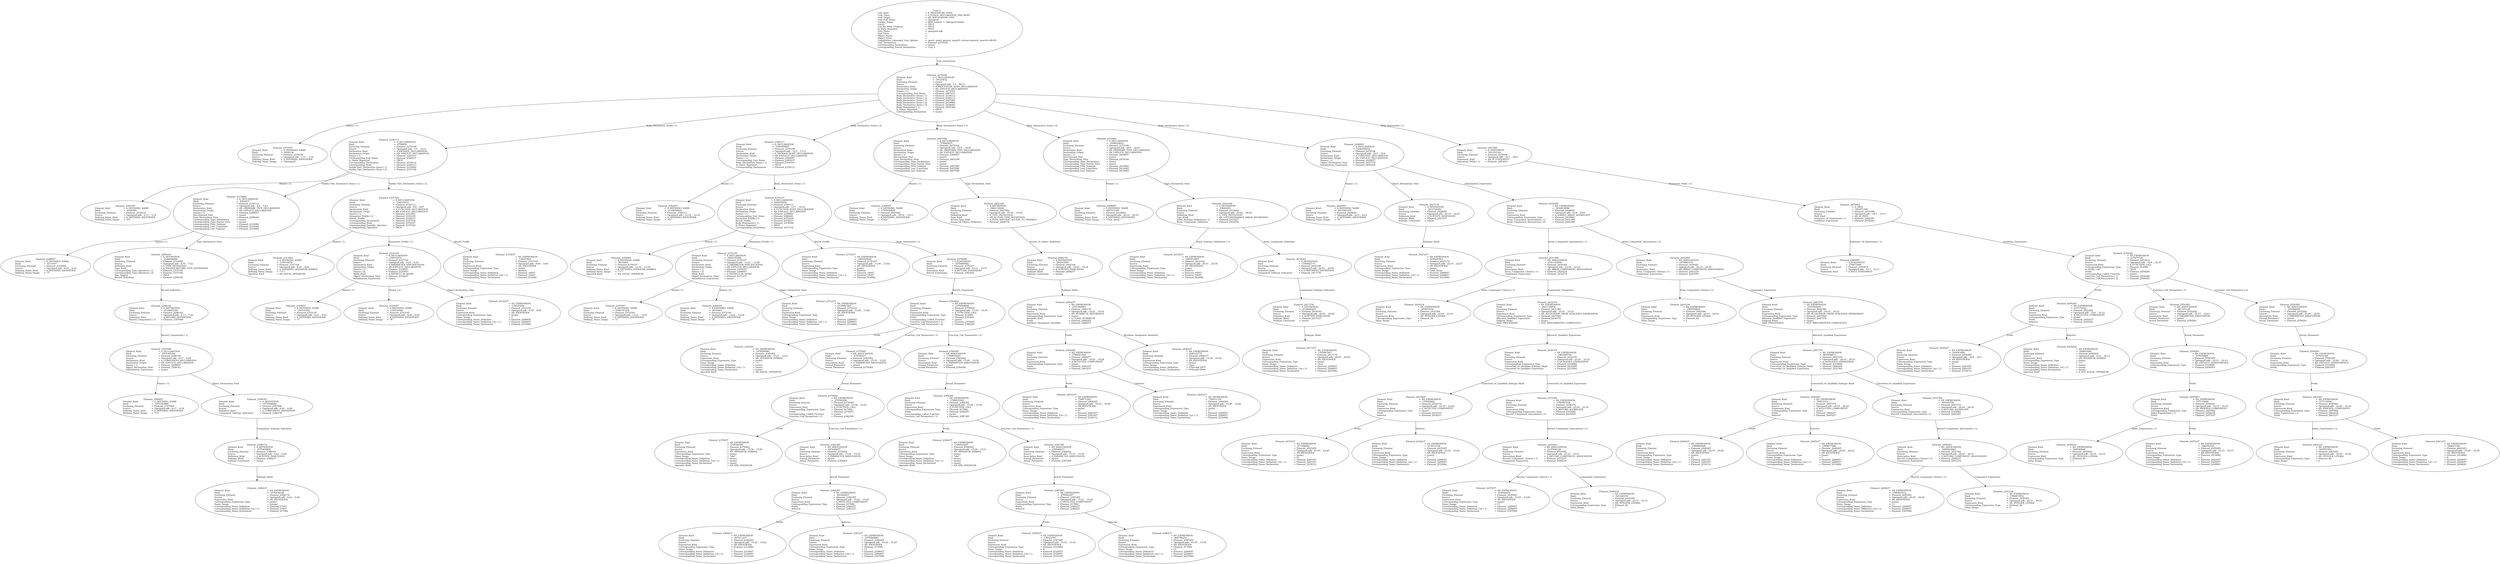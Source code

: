 digraph "opergen4.adt" {
  Unit_2 -> Element_2279106
      [ label=Unit_Declaration ];
  Unit_2
      [ label=<<TABLE BORDER="0" CELLBORDER="0" CELLSPACING="0" CELLPADDING="0"> 
          <TR><TD COLSPAN="3">Unit_2</TD></TR>
          <TR><TD ALIGN="LEFT">Unit_Kind   </TD><TD> = </TD><TD ALIGN="LEFT">A_PROCEDURE_BODY</TD></TR>
          <TR><TD ALIGN="LEFT">Unit_Class   </TD><TD> = </TD><TD ALIGN="LEFT">A_PUBLIC_DECLARATION_AND_BODY</TD></TR>
          <TR><TD ALIGN="LEFT">Unit_Origin   </TD><TD> = </TD><TD ALIGN="LEFT">AN_APPLICATION_UNIT</TD></TR>
          <TR><TD ALIGN="LEFT">Unit_Full_Name    </TD><TD> = </TD><TD ALIGN="LEFT">Opergen4</TD></TR>
          <TR><TD ALIGN="LEFT">Unique_Name   </TD><TD> = </TD><TD ALIGN="LEFT">ASIS Context 1: Opergen4 (body)</TD></TR>
          <TR><TD ALIGN="LEFT">Exists  </TD><TD> = </TD><TD ALIGN="LEFT">TRUE</TD></TR>
          <TR><TD ALIGN="LEFT">Can_Be_Main_Program     </TD><TD> = </TD><TD ALIGN="LEFT">TRUE</TD></TR>
          <TR><TD ALIGN="LEFT">Is_Body_Required     </TD><TD> = </TD><TD ALIGN="LEFT">TRUE</TD></TR>
          <TR><TD ALIGN="LEFT">Text_Name   </TD><TD> = </TD><TD ALIGN="LEFT">opergen4.adb</TD></TR>
          <TR><TD ALIGN="LEFT">Text_Form   </TD><TD> = </TD><TD ALIGN="LEFT"></TD></TR>
          <TR><TD ALIGN="LEFT">Object_Name   </TD><TD> = </TD><TD ALIGN="LEFT"></TD></TR>
          <TR><TD ALIGN="LEFT">Object_Form   </TD><TD> = </TD><TD ALIGN="LEFT"></TD></TR>
          <TR><TD ALIGN="LEFT">Compilation_Command_Line_Options         </TD><TD> = </TD><TD ALIGN="LEFT">-gnatc -gnatt -gnatws -gnatyN -mtune=generic -march=x86-64</TD></TR>
          <TR><TD ALIGN="LEFT">Unit_Declaration     </TD><TD> = </TD><TD ALIGN="LEFT">Element_2279106</TD></TR>
          <TR><TD ALIGN="LEFT">Corresponding_Declaration       </TD><TD> = </TD><TD ALIGN="LEFT">(none)</TD></TR>
          <TR><TD ALIGN="LEFT">Corresponding_Parent_Declaration         </TD><TD> = </TD><TD ALIGN="LEFT">Unit_1</TD></TR>
          </TABLE>> ];
  Element_2279106 -> Element_2271057
      [ label="Names ( 1)" ];
  Element_2279106 -> Element_2339112
      [ label="Body_Declarative_Items ( 1)" ];
  Element_2279106 -> Element_2349113
      [ label="Body_Declarative_Items ( 2)" ];
  Element_2279106 -> Element_2407082
      [ label="Body_Declarative_Items ( 3)" ];
  Element_2279106 -> Element_2419082
      [ label="Body_Declarative_Items ( 4)" ];
  Element_2279106 -> Element_2428091
      [ label="Body_Declarative_Items ( 5)" ];
  Element_2279106 -> Element_2453389
      [ label="Body_Statements ( 1)" ];
  Element_2279106
      [ label=<<TABLE BORDER="0" CELLBORDER="0" CELLSPACING="0" CELLPADDING="0"> 
          <TR><TD COLSPAN="3">Element_2279106</TD></TR>
          <TR><TD ALIGN="LEFT">Element_Kind    </TD><TD> = </TD><TD ALIGN="LEFT">A_DECLARATION</TD></TR>
          <TR><TD ALIGN="LEFT">Hash  </TD><TD> = </TD><TD ALIGN="LEFT"> 10125832</TD></TR>
          <TR><TD ALIGN="LEFT">Enclosing_Element     </TD><TD> = </TD><TD ALIGN="LEFT">(none)</TD></TR>
          <TR><TD ALIGN="LEFT">Source  </TD><TD> = </TD><TD ALIGN="LEFT">Opergen4.adb - 1:1 .. 40:13</TD></TR>
          <TR><TD ALIGN="LEFT">Declaration_Kind     </TD><TD> = </TD><TD ALIGN="LEFT">A_PROCEDURE_BODY_DECLARATION</TD></TR>
          <TR><TD ALIGN="LEFT">Declaration_Origin     </TD><TD> = </TD><TD ALIGN="LEFT">AN_EXPLICIT_DECLARATION</TD></TR>
          <TR><TD ALIGN="LEFT">Names ( 1)   </TD><TD> = </TD><TD ALIGN="LEFT">Element_2271057</TD></TR>
          <TR><TD ALIGN="LEFT">Corresponding_End_Name      </TD><TD> = </TD><TD ALIGN="LEFT">Element_2467237</TD></TR>
          <TR><TD ALIGN="LEFT">Body_Declarative_Items ( 1)       </TD><TD> = </TD><TD ALIGN="LEFT">Element_2339112</TD></TR>
          <TR><TD ALIGN="LEFT">Body_Declarative_Items ( 2)       </TD><TD> = </TD><TD ALIGN="LEFT">Element_2349113</TD></TR>
          <TR><TD ALIGN="LEFT">Body_Declarative_Items ( 3)       </TD><TD> = </TD><TD ALIGN="LEFT">Element_2407082</TD></TR>
          <TR><TD ALIGN="LEFT">Body_Declarative_Items ( 4)       </TD><TD> = </TD><TD ALIGN="LEFT">Element_2419082</TD></TR>
          <TR><TD ALIGN="LEFT">Body_Declarative_Items ( 5)       </TD><TD> = </TD><TD ALIGN="LEFT">Element_2428091</TD></TR>
          <TR><TD ALIGN="LEFT">Body_Statements ( 1)      </TD><TD> = </TD><TD ALIGN="LEFT">Element_2453389</TD></TR>
          <TR><TD ALIGN="LEFT">Is_Name_Repeated     </TD><TD> = </TD><TD ALIGN="LEFT">TRUE</TD></TR>
          <TR><TD ALIGN="LEFT">Corresponding_Declaration       </TD><TD> = </TD><TD ALIGN="LEFT">(none)</TD></TR>
          </TABLE>> ];
  Element_2271057
      [ label=<<TABLE BORDER="0" CELLBORDER="0" CELLSPACING="0" CELLPADDING="0"> 
          <TR><TD COLSPAN="3">Element_2271057</TD></TR>
          <TR><TD ALIGN="LEFT">Element_Kind    </TD><TD> = </TD><TD ALIGN="LEFT">A_DEFINING_NAME</TD></TR>
          <TR><TD ALIGN="LEFT">Hash  </TD><TD> = </TD><TD ALIGN="LEFT"> 9328136</TD></TR>
          <TR><TD ALIGN="LEFT">Enclosing_Element     </TD><TD> = </TD><TD ALIGN="LEFT">Element_2279106</TD></TR>
          <TR><TD ALIGN="LEFT">Source  </TD><TD> = </TD><TD ALIGN="LEFT">Opergen4.adb - 1:11 .. 1:18</TD></TR>
          <TR><TD ALIGN="LEFT">Defining_Name_Kind     </TD><TD> = </TD><TD ALIGN="LEFT">A_DEFINING_IDENTIFIER</TD></TR>
          <TR><TD ALIGN="LEFT">Defining_Name_Image     </TD><TD> = </TD><TD ALIGN="LEFT">"Opergen4"</TD></TR>
          </TABLE>> ];
  Element_2339112 -> Element_2281057
      [ label="Names ( 1)" ];
  Element_2339112 -> Element_2310082
      [ label="Visible_Part_Declarative_Items ( 1)" ];
  Element_2339112 -> Element_2337104
      [ label="Visible_Part_Declarative_Items ( 2)" ];
  Element_2339112
      [ label=<<TABLE BORDER="0" CELLBORDER="0" CELLSPACING="0" CELLPADDING="0"> 
          <TR><TD COLSPAN="3">Element_2339112</TD></TR>
          <TR><TD ALIGN="LEFT">Element_Kind    </TD><TD> = </TD><TD ALIGN="LEFT">A_DECLARATION</TD></TR>
          <TR><TD ALIGN="LEFT">Hash  </TD><TD> = </TD><TD ALIGN="LEFT"> 6750850</TD></TR>
          <TR><TD ALIGN="LEFT">Enclosing_Element     </TD><TD> = </TD><TD ALIGN="LEFT">Element_2279106</TD></TR>
          <TR><TD ALIGN="LEFT">Source  </TD><TD> = </TD><TD ALIGN="LEFT">Opergen4.adb - 3:5 .. 10:11</TD></TR>
          <TR><TD ALIGN="LEFT">Declaration_Kind     </TD><TD> = </TD><TD ALIGN="LEFT">A_PACKAGE_DECLARATION</TD></TR>
          <TR><TD ALIGN="LEFT">Declaration_Origin     </TD><TD> = </TD><TD ALIGN="LEFT">AN_EXPLICIT_DECLARATION</TD></TR>
          <TR><TD ALIGN="LEFT">Names ( 1)   </TD><TD> = </TD><TD ALIGN="LEFT">Element_2281057</TD></TR>
          <TR><TD ALIGN="LEFT">Corresponding_End_Name      </TD><TD> = </TD><TD ALIGN="LEFT">Element_2340237</TD></TR>
          <TR><TD ALIGN="LEFT">Is_Name_Repeated     </TD><TD> = </TD><TD ALIGN="LEFT">TRUE</TD></TR>
          <TR><TD ALIGN="LEFT">Corresponding_Declaration       </TD><TD> = </TD><TD ALIGN="LEFT">Element_2339112</TD></TR>
          <TR><TD ALIGN="LEFT">Corresponding_Body     </TD><TD> = </TD><TD ALIGN="LEFT">Element_2349113</TD></TR>
          <TR><TD ALIGN="LEFT">Visible_Part_Declarative_Items ( 1)         </TD><TD> = </TD><TD ALIGN="LEFT">Element_2310082</TD></TR>
          <TR><TD ALIGN="LEFT">Visible_Part_Declarative_Items ( 2)         </TD><TD> = </TD><TD ALIGN="LEFT">Element_2337104</TD></TR>
          </TABLE>> ];
  Element_2281057
      [ label=<<TABLE BORDER="0" CELLBORDER="0" CELLSPACING="0" CELLPADDING="0"> 
          <TR><TD COLSPAN="3">Element_2281057</TD></TR>
          <TR><TD ALIGN="LEFT">Element_Kind    </TD><TD> = </TD><TD ALIGN="LEFT">A_DEFINING_NAME</TD></TR>
          <TR><TD ALIGN="LEFT">Hash  </TD><TD> = </TD><TD ALIGN="LEFT"> 6526594</TD></TR>
          <TR><TD ALIGN="LEFT">Enclosing_Element     </TD><TD> = </TD><TD ALIGN="LEFT">Element_2339112</TD></TR>
          <TR><TD ALIGN="LEFT">Source  </TD><TD> = </TD><TD ALIGN="LEFT">Opergen4.adb - 3:13 .. 3:14</TD></TR>
          <TR><TD ALIGN="LEFT">Defining_Name_Kind     </TD><TD> = </TD><TD ALIGN="LEFT">A_DEFINING_IDENTIFIER</TD></TR>
          <TR><TD ALIGN="LEFT">Defining_Name_Image     </TD><TD> = </TD><TD ALIGN="LEFT">"P1"</TD></TR>
          </TABLE>> ];
  Element_2310082 -> Element_2289057
      [ label="Names ( 1)" ];
  Element_2310082 -> Element_2296163
      [ label=Type_Declaration_View ];
  Element_2310082
      [ label=<<TABLE BORDER="0" CELLBORDER="0" CELLSPACING="0" CELLPADDING="0"> 
          <TR><TD COLSPAN="3">Element_2310082</TD></TR>
          <TR><TD ALIGN="LEFT">Element_Kind    </TD><TD> = </TD><TD ALIGN="LEFT">A_DECLARATION</TD></TR>
          <TR><TD ALIGN="LEFT">Hash  </TD><TD> = </TD><TD ALIGN="LEFT"> 4362817</TD></TR>
          <TR><TD ALIGN="LEFT">Enclosing_Element     </TD><TD> = </TD><TD ALIGN="LEFT">Element_2339112</TD></TR>
          <TR><TD ALIGN="LEFT">Source  </TD><TD> = </TD><TD ALIGN="LEFT">Opergen4.adb - 4:9 .. 7:23</TD></TR>
          <TR><TD ALIGN="LEFT">Declaration_Kind     </TD><TD> = </TD><TD ALIGN="LEFT">AN_ORDINARY_TYPE_DECLARATION</TD></TR>
          <TR><TD ALIGN="LEFT">Declaration_Origin     </TD><TD> = </TD><TD ALIGN="LEFT">AN_EXPLICIT_DECLARATION</TD></TR>
          <TR><TD ALIGN="LEFT">Names ( 1)   </TD><TD> = </TD><TD ALIGN="LEFT">Element_2289057</TD></TR>
          <TR><TD ALIGN="LEFT">Discriminant_Part     </TD><TD> = </TD><TD ALIGN="LEFT">(none)</TD></TR>
          <TR><TD ALIGN="LEFT">Type_Declaration_View      </TD><TD> = </TD><TD ALIGN="LEFT">Element_2296163</TD></TR>
          <TR><TD ALIGN="LEFT">Corresponding_Type_Declaration        </TD><TD> = </TD><TD ALIGN="LEFT">(none)</TD></TR>
          <TR><TD ALIGN="LEFT">Corresponding_Type_Partial_View        </TD><TD> = </TD><TD ALIGN="LEFT">(none)</TD></TR>
          <TR><TD ALIGN="LEFT">Corresponding_First_Subtype       </TD><TD> = </TD><TD ALIGN="LEFT">Element_2310082</TD></TR>
          <TR><TD ALIGN="LEFT">Corresponding_Last_Constraint        </TD><TD> = </TD><TD ALIGN="LEFT">Element_2310082</TD></TR>
          <TR><TD ALIGN="LEFT">Corresponding_Last_Subtype       </TD><TD> = </TD><TD ALIGN="LEFT">Element_2310082</TD></TR>
          </TABLE>> ];
  Element_2289057
      [ label=<<TABLE BORDER="0" CELLBORDER="0" CELLSPACING="0" CELLPADDING="0"> 
          <TR><TD COLSPAN="3">Element_2289057</TD></TR>
          <TR><TD ALIGN="LEFT">Element_Kind    </TD><TD> = </TD><TD ALIGN="LEFT">A_DEFINING_NAME</TD></TR>
          <TR><TD ALIGN="LEFT">Hash  </TD><TD> = </TD><TD ALIGN="LEFT"> 4311937</TD></TR>
          <TR><TD ALIGN="LEFT">Enclosing_Element     </TD><TD> = </TD><TD ALIGN="LEFT">Element_2310082</TD></TR>
          <TR><TD ALIGN="LEFT">Source  </TD><TD> = </TD><TD ALIGN="LEFT">Opergen4.adb - 4:14 .. 4:14</TD></TR>
          <TR><TD ALIGN="LEFT">Defining_Name_Kind     </TD><TD> = </TD><TD ALIGN="LEFT">A_DEFINING_IDENTIFIER</TD></TR>
          <TR><TD ALIGN="LEFT">Defining_Name_Image     </TD><TD> = </TD><TD ALIGN="LEFT">"T"</TD></TR>
          </TABLE>> ];
  Element_2296163 -> Element_2296192
      [ label=Record_Definition ];
  Element_2296163
      [ label=<<TABLE BORDER="0" CELLBORDER="0" CELLSPACING="0" CELLPADDING="0"> 
          <TR><TD COLSPAN="3">Element_2296163</TD></TR>
          <TR><TD ALIGN="LEFT">Element_Kind    </TD><TD> = </TD><TD ALIGN="LEFT">A_DEFINITION</TD></TR>
          <TR><TD ALIGN="LEFT">Hash  </TD><TD> = </TD><TD ALIGN="LEFT">-2144694880</TD></TR>
          <TR><TD ALIGN="LEFT">Enclosing_Element     </TD><TD> = </TD><TD ALIGN="LEFT">Element_2310082</TD></TR>
          <TR><TD ALIGN="LEFT">Source  </TD><TD> = </TD><TD ALIGN="LEFT">Opergen4.adb - 4:19 .. 7:22</TD></TR>
          <TR><TD ALIGN="LEFT">Definition_Kind    </TD><TD> = </TD><TD ALIGN="LEFT">A_TYPE_DEFINITION</TD></TR>
          <TR><TD ALIGN="LEFT">Type_Kind   </TD><TD> = </TD><TD ALIGN="LEFT">A_TAGGED_RECORD_TYPE_DEFINITION</TD></TR>
          <TR><TD ALIGN="LEFT">Corresponding_Type_Operators ( 1)         </TD><TD> = </TD><TD ALIGN="LEFT">Element_2337104</TD></TR>
          <TR><TD ALIGN="LEFT">Corresponding_Type_Operators ( 2)         </TD><TD> = </TD><TD ALIGN="LEFT">Element_2337104</TD></TR>
          <TR><TD ALIGN="LEFT">Has_Tagged   </TD><TD> = </TD><TD ALIGN="LEFT">TRUE</TD></TR>
          <TR><TD ALIGN="LEFT">Record_Definition     </TD><TD> = </TD><TD ALIGN="LEFT">Element_2296192</TD></TR>
          </TABLE>> ];
  Element_2296192 -> Element_2307099
      [ label="Record_Components ( 1)" ];
  Element_2296192
      [ label=<<TABLE BORDER="0" CELLBORDER="0" CELLSPACING="0" CELLPADDING="0"> 
          <TR><TD COLSPAN="3">Element_2296192</TD></TR>
          <TR><TD ALIGN="LEFT">Element_Kind    </TD><TD> = </TD><TD ALIGN="LEFT">A_DEFINITION</TD></TR>
          <TR><TD ALIGN="LEFT">Hash  </TD><TD> = </TD><TD ALIGN="LEFT">-2144665184</TD></TR>
          <TR><TD ALIGN="LEFT">Enclosing_Element     </TD><TD> = </TD><TD ALIGN="LEFT">Element_2296163</TD></TR>
          <TR><TD ALIGN="LEFT">Source  </TD><TD> = </TD><TD ALIGN="LEFT">Opergen4.adb - 5:13 .. 7:22</TD></TR>
          <TR><TD ALIGN="LEFT">Definition_Kind    </TD><TD> = </TD><TD ALIGN="LEFT">A_RECORD_DEFINITION</TD></TR>
          <TR><TD ALIGN="LEFT">Record_Components ( 1)      </TD><TD> = </TD><TD ALIGN="LEFT">Element_2307099</TD></TR>
          </TABLE>> ];
  Element_2307099 -> Element_2299057
      [ label="Names ( 1)" ];
  Element_2307099 -> Element_2308183
      [ label=Object_Declaration_View ];
  Element_2307099
      [ label=<<TABLE BORDER="0" CELLBORDER="0" CELLSPACING="0" CELLPADDING="0"> 
          <TR><TD COLSPAN="3">Element_2307099</TD></TR>
          <TR><TD ALIGN="LEFT">Element_Kind    </TD><TD> = </TD><TD ALIGN="LEFT">A_DECLARATION</TD></TR>
          <TR><TD ALIGN="LEFT">Hash  </TD><TD> = </TD><TD ALIGN="LEFT"> 1075365392</TD></TR>
          <TR><TD ALIGN="LEFT">Enclosing_Element     </TD><TD> = </TD><TD ALIGN="LEFT">Element_2296192</TD></TR>
          <TR><TD ALIGN="LEFT">Source  </TD><TD> = </TD><TD ALIGN="LEFT">Opergen4.adb - 6:17 .. 6:29</TD></TR>
          <TR><TD ALIGN="LEFT">Declaration_Kind     </TD><TD> = </TD><TD ALIGN="LEFT">A_COMPONENT_DECLARATION</TD></TR>
          <TR><TD ALIGN="LEFT">Declaration_Origin     </TD><TD> = </TD><TD ALIGN="LEFT">AN_EXPLICIT_DECLARATION</TD></TR>
          <TR><TD ALIGN="LEFT">Names ( 1)   </TD><TD> = </TD><TD ALIGN="LEFT">Element_2299057</TD></TR>
          <TR><TD ALIGN="LEFT">Object_Declaration_View      </TD><TD> = </TD><TD ALIGN="LEFT">Element_2308183</TD></TR>
          <TR><TD ALIGN="LEFT">Initialization_Expression       </TD><TD> = </TD><TD ALIGN="LEFT">(none)</TD></TR>
          </TABLE>> ];
  Element_2299057
      [ label=<<TABLE BORDER="0" CELLBORDER="0" CELLSPACING="0" CELLPADDING="0"> 
          <TR><TD COLSPAN="3">Element_2299057</TD></TR>
          <TR><TD ALIGN="LEFT">Element_Kind    </TD><TD> = </TD><TD ALIGN="LEFT">A_DEFINING_NAME</TD></TR>
          <TR><TD ALIGN="LEFT">Hash  </TD><TD> = </TD><TD ALIGN="LEFT"> 1075343888</TD></TR>
          <TR><TD ALIGN="LEFT">Enclosing_Element     </TD><TD> = </TD><TD ALIGN="LEFT">Element_2307099</TD></TR>
          <TR><TD ALIGN="LEFT">Source  </TD><TD> = </TD><TD ALIGN="LEFT">Opergen4.adb - 6:17 .. 6:18</TD></TR>
          <TR><TD ALIGN="LEFT">Defining_Name_Kind     </TD><TD> = </TD><TD ALIGN="LEFT">A_DEFINING_IDENTIFIER</TD></TR>
          <TR><TD ALIGN="LEFT">Defining_Name_Image     </TD><TD> = </TD><TD ALIGN="LEFT">"C1"</TD></TR>
          </TABLE>> ];
  Element_2308183 -> Element_2306176
      [ label=Component_Subtype_Indication ];
  Element_2308183
      [ label=<<TABLE BORDER="0" CELLBORDER="0" CELLSPACING="0" CELLPADDING="0"> 
          <TR><TD COLSPAN="3">Element_2308183</TD></TR>
          <TR><TD ALIGN="LEFT">Element_Kind    </TD><TD> = </TD><TD ALIGN="LEFT">A_DEFINITION</TD></TR>
          <TR><TD ALIGN="LEFT">Hash  </TD><TD> = </TD><TD ALIGN="LEFT"> 1075408480</TD></TR>
          <TR><TD ALIGN="LEFT">Enclosing_Element     </TD><TD> = </TD><TD ALIGN="LEFT">Element_2307099</TD></TR>
          <TR><TD ALIGN="LEFT">Source  </TD><TD> = </TD><TD ALIGN="LEFT">Opergen4.adb - 6:22 .. 6:28</TD></TR>
          <TR><TD ALIGN="LEFT">Definition_Kind    </TD><TD> = </TD><TD ALIGN="LEFT">A_COMPONENT_DEFINITION</TD></TR>
          <TR><TD ALIGN="LEFT">Component_Subtype_Indication        </TD><TD> = </TD><TD ALIGN="LEFT">Element_2306176</TD></TR>
          </TABLE>> ];
  Element_2306176 -> Element_2306237
      [ label=Subtype_Mark ];
  Element_2306176
      [ label=<<TABLE BORDER="0" CELLBORDER="0" CELLSPACING="0" CELLPADDING="0"> 
          <TR><TD COLSPAN="3">Element_2306176</TD></TR>
          <TR><TD ALIGN="LEFT">Element_Kind    </TD><TD> = </TD><TD ALIGN="LEFT">A_DEFINITION</TD></TR>
          <TR><TD ALIGN="LEFT">Hash  </TD><TD> = </TD><TD ALIGN="LEFT"> 1075404896</TD></TR>
          <TR><TD ALIGN="LEFT">Enclosing_Element     </TD><TD> = </TD><TD ALIGN="LEFT">Element_2308183</TD></TR>
          <TR><TD ALIGN="LEFT">Source  </TD><TD> = </TD><TD ALIGN="LEFT">Opergen4.adb - 6:22 .. 6:28</TD></TR>
          <TR><TD ALIGN="LEFT">Definition_Kind    </TD><TD> = </TD><TD ALIGN="LEFT">A_SUBTYPE_INDICATION</TD></TR>
          <TR><TD ALIGN="LEFT">Subtype_Mark    </TD><TD> = </TD><TD ALIGN="LEFT">Element_2306237</TD></TR>
          <TR><TD ALIGN="LEFT">Subtype_Constraint     </TD><TD> = </TD><TD ALIGN="LEFT">(none)</TD></TR>
          </TABLE>> ];
  Element_2306237
      [ label=<<TABLE BORDER="0" CELLBORDER="0" CELLSPACING="0" CELLPADDING="0"> 
          <TR><TD COLSPAN="3">Element_2306237</TD></TR>
          <TR><TD ALIGN="LEFT">Element_Kind    </TD><TD> = </TD><TD ALIGN="LEFT">AN_EXPRESSION</TD></TR>
          <TR><TD ALIGN="LEFT">Hash  </TD><TD> = </TD><TD ALIGN="LEFT"> 1075436128</TD></TR>
          <TR><TD ALIGN="LEFT">Enclosing_Element     </TD><TD> = </TD><TD ALIGN="LEFT">Element_2306176</TD></TR>
          <TR><TD ALIGN="LEFT">Source  </TD><TD> = </TD><TD ALIGN="LEFT">Opergen4.adb - 6:22 .. 6:28</TD></TR>
          <TR><TD ALIGN="LEFT">Expression_Kind    </TD><TD> = </TD><TD ALIGN="LEFT">AN_IDENTIFIER</TD></TR>
          <TR><TD ALIGN="LEFT">Corresponding_Expression_Type        </TD><TD> = </TD><TD ALIGN="LEFT">(none)</TD></TR>
          <TR><TD ALIGN="LEFT">Name_Image   </TD><TD> = </TD><TD ALIGN="LEFT">Integer</TD></TR>
          <TR><TD ALIGN="LEFT">Corresponding_Name_Definition        </TD><TD> = </TD><TD ALIGN="LEFT">Element_37057</TD></TR>
          <TR><TD ALIGN="LEFT">Corresponding_Name_Definition_List ( 1)          </TD><TD> = </TD><TD ALIGN="LEFT">Element_37057</TD></TR>
          <TR><TD ALIGN="LEFT">Corresponding_Name_Declaration        </TD><TD> = </TD><TD ALIGN="LEFT">Element_917082</TD></TR>
          </TABLE>> ];
  Element_2337104 -> Element_2311063
      [ label="Names ( 1)" ];
  Element_2337104 -> Element_2333105
      [ label="Parameter_Profile ( 1)" ];
  Element_2337104 -> Element_2335237
      [ label=Result_Profile ];
  Element_2337104
      [ label=<<TABLE BORDER="0" CELLBORDER="0" CELLSPACING="0" CELLPADDING="0"> 
          <TR><TD COLSPAN="3">Element_2337104</TD></TR>
          <TR><TD ALIGN="LEFT">Element_Kind    </TD><TD> = </TD><TD ALIGN="LEFT">A_DECLARATION</TD></TR>
          <TR><TD ALIGN="LEFT">Hash  </TD><TD> = </TD><TD ALIGN="LEFT"> 134519314</TD></TR>
          <TR><TD ALIGN="LEFT">Enclosing_Element     </TD><TD> = </TD><TD ALIGN="LEFT">Element_2339112</TD></TR>
          <TR><TD ALIGN="LEFT">Source  </TD><TD> = </TD><TD ALIGN="LEFT">Opergen4.adb - 9:9 .. 9:47</TD></TR>
          <TR><TD ALIGN="LEFT">Declaration_Kind     </TD><TD> = </TD><TD ALIGN="LEFT">A_FUNCTION_DECLARATION</TD></TR>
          <TR><TD ALIGN="LEFT">Declaration_Origin     </TD><TD> = </TD><TD ALIGN="LEFT">AN_EXPLICIT_DECLARATION</TD></TR>
          <TR><TD ALIGN="LEFT">Names ( 1)   </TD><TD> = </TD><TD ALIGN="LEFT">Element_2311063</TD></TR>
          <TR><TD ALIGN="LEFT">Parameter_Profile ( 1)      </TD><TD> = </TD><TD ALIGN="LEFT">Element_2333105</TD></TR>
          <TR><TD ALIGN="LEFT">Result_Profile    </TD><TD> = </TD><TD ALIGN="LEFT">Element_2335237</TD></TR>
          <TR><TD ALIGN="LEFT">Corresponding_Declaration       </TD><TD> = </TD><TD ALIGN="LEFT">Element_2337104</TD></TR>
          <TR><TD ALIGN="LEFT">Corresponding_Body     </TD><TD> = </TD><TD ALIGN="LEFT">Element_2376107</TD></TR>
          <TR><TD ALIGN="LEFT">Corresponding_Equality_Operator        </TD><TD> = </TD><TD ALIGN="LEFT">Element_2337104</TD></TR>
          <TR><TD ALIGN="LEFT">Is_Dispatching_Operation       </TD><TD> = </TD><TD ALIGN="LEFT">TRUE</TD></TR>
          </TABLE>> ];
  Element_2311063
      [ label=<<TABLE BORDER="0" CELLBORDER="0" CELLSPACING="0" CELLPADDING="0"> 
          <TR><TD COLSPAN="3">Element_2311063</TD></TR>
          <TR><TD ALIGN="LEFT">Element_Kind    </TD><TD> = </TD><TD ALIGN="LEFT">A_DEFINING_NAME</TD></TR>
          <TR><TD ALIGN="LEFT">Hash  </TD><TD> = </TD><TD ALIGN="LEFT"> 134516676</TD></TR>
          <TR><TD ALIGN="LEFT">Enclosing_Element     </TD><TD> = </TD><TD ALIGN="LEFT">Element_2337104</TD></TR>
          <TR><TD ALIGN="LEFT">Source  </TD><TD> = </TD><TD ALIGN="LEFT">Opergen4.adb - 9:18 .. 9:20</TD></TR>
          <TR><TD ALIGN="LEFT">Defining_Name_Kind     </TD><TD> = </TD><TD ALIGN="LEFT">A_DEFINING_OPERATOR_SYMBOL</TD></TR>
          <TR><TD ALIGN="LEFT">Defining_Name_Image     </TD><TD> = </TD><TD ALIGN="LEFT">""=""</TD></TR>
          <TR><TD ALIGN="LEFT">Operator_Kind    </TD><TD> = </TD><TD ALIGN="LEFT">AN_EQUAL_OPERATOR</TD></TR>
          </TABLE>> ];
  Element_2333105 -> Element_2318057
      [ label="Names ( 1)" ];
  Element_2333105 -> Element_2325057
      [ label="Names ( 2)" ];
  Element_2333105 -> Element_2332237
      [ label=Object_Declaration_View ];
  Element_2333105
      [ label=<<TABLE BORDER="0" CELLBORDER="0" CELLSPACING="0" CELLPADDING="0"> 
          <TR><TD COLSPAN="3">Element_2333105</TD></TR>
          <TR><TD ALIGN="LEFT">Element_Kind    </TD><TD> = </TD><TD ALIGN="LEFT">A_DECLARATION</TD></TR>
          <TR><TD ALIGN="LEFT">Hash  </TD><TD> = </TD><TD ALIGN="LEFT"> 134519374</TD></TR>
          <TR><TD ALIGN="LEFT">Enclosing_Element     </TD><TD> = </TD><TD ALIGN="LEFT">Element_2337104</TD></TR>
          <TR><TD ALIGN="LEFT">Source  </TD><TD> = </TD><TD ALIGN="LEFT">Opergen4.adb - 9:23 .. 9:30</TD></TR>
          <TR><TD ALIGN="LEFT">Declaration_Kind     </TD><TD> = </TD><TD ALIGN="LEFT">A_PARAMETER_SPECIFICATION</TD></TR>
          <TR><TD ALIGN="LEFT">Declaration_Origin     </TD><TD> = </TD><TD ALIGN="LEFT">AN_EXPLICIT_DECLARATION</TD></TR>
          <TR><TD ALIGN="LEFT">Names ( 1)   </TD><TD> = </TD><TD ALIGN="LEFT">Element_2318057</TD></TR>
          <TR><TD ALIGN="LEFT">Names ( 2)   </TD><TD> = </TD><TD ALIGN="LEFT">Element_2325057</TD></TR>
          <TR><TD ALIGN="LEFT">Mode_Kind   </TD><TD> = </TD><TD ALIGN="LEFT">A_DEFAULT_IN_MODE</TD></TR>
          <TR><TD ALIGN="LEFT">Object_Declaration_View      </TD><TD> = </TD><TD ALIGN="LEFT">Element_2332237</TD></TR>
          <TR><TD ALIGN="LEFT">Initialization_Expression       </TD><TD> = </TD><TD ALIGN="LEFT">(none)</TD></TR>
          </TABLE>> ];
  Element_2318057
      [ label=<<TABLE BORDER="0" CELLBORDER="0" CELLSPACING="0" CELLPADDING="0"> 
          <TR><TD COLSPAN="3">Element_2318057</TD></TR>
          <TR><TD ALIGN="LEFT">Element_Kind    </TD><TD> = </TD><TD ALIGN="LEFT">A_DEFINING_NAME</TD></TR>
          <TR><TD ALIGN="LEFT">Hash  </TD><TD> = </TD><TD ALIGN="LEFT"> 134516302</TD></TR>
          <TR><TD ALIGN="LEFT">Enclosing_Element     </TD><TD> = </TD><TD ALIGN="LEFT">Element_2333105</TD></TR>
          <TR><TD ALIGN="LEFT">Source  </TD><TD> = </TD><TD ALIGN="LEFT">Opergen4.adb - 9:23 .. 9:23</TD></TR>
          <TR><TD ALIGN="LEFT">Defining_Name_Kind     </TD><TD> = </TD><TD ALIGN="LEFT">A_DEFINING_IDENTIFIER</TD></TR>
          <TR><TD ALIGN="LEFT">Defining_Name_Image     </TD><TD> = </TD><TD ALIGN="LEFT">"L"</TD></TR>
          </TABLE>> ];
  Element_2325057
      [ label=<<TABLE BORDER="0" CELLBORDER="0" CELLSPACING="0" CELLPADDING="0"> 
          <TR><TD COLSPAN="3">Element_2325057</TD></TR>
          <TR><TD ALIGN="LEFT">Element_Kind    </TD><TD> = </TD><TD ALIGN="LEFT">A_DEFINING_NAME</TD></TR>
          <TR><TD ALIGN="LEFT">Hash  </TD><TD> = </TD><TD ALIGN="LEFT"> 134516308</TD></TR>
          <TR><TD ALIGN="LEFT">Enclosing_Element     </TD><TD> = </TD><TD ALIGN="LEFT">Element_2333105</TD></TR>
          <TR><TD ALIGN="LEFT">Source  </TD><TD> = </TD><TD ALIGN="LEFT">Opergen4.adb - 9:26 .. 9:26</TD></TR>
          <TR><TD ALIGN="LEFT">Defining_Name_Kind     </TD><TD> = </TD><TD ALIGN="LEFT">A_DEFINING_IDENTIFIER</TD></TR>
          <TR><TD ALIGN="LEFT">Defining_Name_Image     </TD><TD> = </TD><TD ALIGN="LEFT">"R"</TD></TR>
          </TABLE>> ];
  Element_2332237
      [ label=<<TABLE BORDER="0" CELLBORDER="0" CELLSPACING="0" CELLPADDING="0"> 
          <TR><TD COLSPAN="3">Element_2332237</TD></TR>
          <TR><TD ALIGN="LEFT">Element_Kind    </TD><TD> = </TD><TD ALIGN="LEFT">AN_EXPRESSION</TD></TR>
          <TR><TD ALIGN="LEFT">Hash  </TD><TD> = </TD><TD ALIGN="LEFT"> 134527836</TD></TR>
          <TR><TD ALIGN="LEFT">Enclosing_Element     </TD><TD> = </TD><TD ALIGN="LEFT">Element_2333105</TD></TR>
          <TR><TD ALIGN="LEFT">Source  </TD><TD> = </TD><TD ALIGN="LEFT">Opergen4.adb - 9:30 .. 9:30</TD></TR>
          <TR><TD ALIGN="LEFT">Expression_Kind    </TD><TD> = </TD><TD ALIGN="LEFT">AN_IDENTIFIER</TD></TR>
          <TR><TD ALIGN="LEFT">Corresponding_Expression_Type        </TD><TD> = </TD><TD ALIGN="LEFT">(none)</TD></TR>
          <TR><TD ALIGN="LEFT">Name_Image   </TD><TD> = </TD><TD ALIGN="LEFT">T</TD></TR>
          <TR><TD ALIGN="LEFT">Corresponding_Name_Definition        </TD><TD> = </TD><TD ALIGN="LEFT">Element_2289057</TD></TR>
          <TR><TD ALIGN="LEFT">Corresponding_Name_Definition_List ( 1)          </TD><TD> = </TD><TD ALIGN="LEFT">Element_2289057</TD></TR>
          <TR><TD ALIGN="LEFT">Corresponding_Name_Declaration        </TD><TD> = </TD><TD ALIGN="LEFT">Element_2310082</TD></TR>
          </TABLE>> ];
  Element_2335237
      [ label=<<TABLE BORDER="0" CELLBORDER="0" CELLSPACING="0" CELLPADDING="0"> 
          <TR><TD COLSPAN="3">Element_2335237</TD></TR>
          <TR><TD ALIGN="LEFT">Element_Kind    </TD><TD> = </TD><TD ALIGN="LEFT">AN_EXPRESSION</TD></TR>
          <TR><TD ALIGN="LEFT">Hash  </TD><TD> = </TD><TD ALIGN="LEFT"> 134527824</TD></TR>
          <TR><TD ALIGN="LEFT">Enclosing_Element     </TD><TD> = </TD><TD ALIGN="LEFT">Element_2337104</TD></TR>
          <TR><TD ALIGN="LEFT">Source  </TD><TD> = </TD><TD ALIGN="LEFT">Opergen4.adb - 9:40 .. 9:46</TD></TR>
          <TR><TD ALIGN="LEFT">Expression_Kind    </TD><TD> = </TD><TD ALIGN="LEFT">AN_IDENTIFIER</TD></TR>
          <TR><TD ALIGN="LEFT">Corresponding_Expression_Type        </TD><TD> = </TD><TD ALIGN="LEFT">(none)</TD></TR>
          <TR><TD ALIGN="LEFT">Name_Image   </TD><TD> = </TD><TD ALIGN="LEFT">Boolean</TD></TR>
          <TR><TD ALIGN="LEFT">Corresponding_Name_Definition        </TD><TD> = </TD><TD ALIGN="LEFT">Element_16057</TD></TR>
          <TR><TD ALIGN="LEFT">Corresponding_Name_Definition_List ( 1)          </TD><TD> = </TD><TD ALIGN="LEFT">Element_16057</TD></TR>
          <TR><TD ALIGN="LEFT">Corresponding_Name_Declaration        </TD><TD> = </TD><TD ALIGN="LEFT">Element_914082</TD></TR>
          </TABLE>> ];
  Element_2349113 -> Element_2342057
      [ label="Names ( 1)" ];
  Element_2349113 -> Element_2376107
      [ label="Body_Declarative_Items ( 1)" ];
  Element_2349113
      [ label=<<TABLE BORDER="0" CELLBORDER="0" CELLSPACING="0" CELLPADDING="0"> 
          <TR><TD COLSPAN="3">Element_2349113</TD></TR>
          <TR><TD ALIGN="LEFT">Element_Kind    </TD><TD> = </TD><TD ALIGN="LEFT">A_DECLARATION</TD></TR>
          <TR><TD ALIGN="LEFT">Hash  </TD><TD> = </TD><TD ALIGN="LEFT"> 1090569097</TD></TR>
          <TR><TD ALIGN="LEFT">Enclosing_Element     </TD><TD> = </TD><TD ALIGN="LEFT">Element_2279106</TD></TR>
          <TR><TD ALIGN="LEFT">Source  </TD><TD> = </TD><TD ALIGN="LEFT">Opergen4.adb - 12:5 .. 17:11</TD></TR>
          <TR><TD ALIGN="LEFT">Declaration_Kind     </TD><TD> = </TD><TD ALIGN="LEFT">A_PACKAGE_BODY_DECLARATION</TD></TR>
          <TR><TD ALIGN="LEFT">Declaration_Origin     </TD><TD> = </TD><TD ALIGN="LEFT">AN_EXPLICIT_DECLARATION</TD></TR>
          <TR><TD ALIGN="LEFT">Names ( 1)   </TD><TD> = </TD><TD ALIGN="LEFT">Element_2342057</TD></TR>
          <TR><TD ALIGN="LEFT">Corresponding_End_Name      </TD><TD> = </TD><TD ALIGN="LEFT">Element_2393237</TD></TR>
          <TR><TD ALIGN="LEFT">Body_Declarative_Items ( 1)       </TD><TD> = </TD><TD ALIGN="LEFT">Element_2376107</TD></TR>
          <TR><TD ALIGN="LEFT">Is_Name_Repeated     </TD><TD> = </TD><TD ALIGN="LEFT">TRUE</TD></TR>
          <TR><TD ALIGN="LEFT">Corresponding_Declaration       </TD><TD> = </TD><TD ALIGN="LEFT">Element_2339112</TD></TR>
          </TABLE>> ];
  Element_2342057
      [ label=<<TABLE BORDER="0" CELLBORDER="0" CELLSPACING="0" CELLPADDING="0"> 
          <TR><TD COLSPAN="3">Element_2342057</TD></TR>
          <TR><TD ALIGN="LEFT">Element_Kind    </TD><TD> = </TD><TD ALIGN="LEFT">A_DEFINING_NAME</TD></TR>
          <TR><TD ALIGN="LEFT">Hash  </TD><TD> = </TD><TD ALIGN="LEFT">-2130656824</TD></TR>
          <TR><TD ALIGN="LEFT">Enclosing_Element     </TD><TD> = </TD><TD ALIGN="LEFT">Element_2349113</TD></TR>
          <TR><TD ALIGN="LEFT">Source  </TD><TD> = </TD><TD ALIGN="LEFT">Opergen4.adb - 12:18 .. 12:19</TD></TR>
          <TR><TD ALIGN="LEFT">Defining_Name_Kind     </TD><TD> = </TD><TD ALIGN="LEFT">A_DEFINING_IDENTIFIER</TD></TR>
          <TR><TD ALIGN="LEFT">Defining_Name_Image     </TD><TD> = </TD><TD ALIGN="LEFT">"P1"</TD></TR>
          </TABLE>> ];
  Element_2376107 -> Element_2350063
      [ label="Names ( 1)" ];
  Element_2376107 -> Element_2372105
      [ label="Parameter_Profile ( 1)" ];
  Element_2376107 -> Element_2374237
      [ label=Result_Profile ];
  Element_2376107 -> Element_2378398
      [ label="Body_Statements ( 1)" ];
  Element_2376107
      [ label=<<TABLE BORDER="0" CELLBORDER="0" CELLSPACING="0" CELLPADDING="0"> 
          <TR><TD COLSPAN="3">Element_2376107</TD></TR>
          <TR><TD ALIGN="LEFT">Element_Kind    </TD><TD> = </TD><TD ALIGN="LEFT">A_DECLARATION</TD></TR>
          <TR><TD ALIGN="LEFT">Hash  </TD><TD> = </TD><TD ALIGN="LEFT">-528455252</TD></TR>
          <TR><TD ALIGN="LEFT">Enclosing_Element     </TD><TD> = </TD><TD ALIGN="LEFT">Element_2349113</TD></TR>
          <TR><TD ALIGN="LEFT">Source  </TD><TD> = </TD><TD ALIGN="LEFT">Opergen4.adb - 13:7 .. 16:14</TD></TR>
          <TR><TD ALIGN="LEFT">Declaration_Kind     </TD><TD> = </TD><TD ALIGN="LEFT">A_FUNCTION_BODY_DECLARATION</TD></TR>
          <TR><TD ALIGN="LEFT">Declaration_Origin     </TD><TD> = </TD><TD ALIGN="LEFT">AN_EXPLICIT_DECLARATION</TD></TR>
          <TR><TD ALIGN="LEFT">Names ( 1)   </TD><TD> = </TD><TD ALIGN="LEFT">Element_2350063</TD></TR>
          <TR><TD ALIGN="LEFT">Corresponding_End_Name      </TD><TD> = </TD><TD ALIGN="LEFT">Element_2388241</TD></TR>
          <TR><TD ALIGN="LEFT">Parameter_Profile ( 1)      </TD><TD> = </TD><TD ALIGN="LEFT">Element_2372105</TD></TR>
          <TR><TD ALIGN="LEFT">Result_Profile    </TD><TD> = </TD><TD ALIGN="LEFT">Element_2374237</TD></TR>
          <TR><TD ALIGN="LEFT">Body_Statements ( 1)      </TD><TD> = </TD><TD ALIGN="LEFT">Element_2378398</TD></TR>
          <TR><TD ALIGN="LEFT">Is_Name_Repeated     </TD><TD> = </TD><TD ALIGN="LEFT">TRUE</TD></TR>
          <TR><TD ALIGN="LEFT">Corresponding_Declaration       </TD><TD> = </TD><TD ALIGN="LEFT">Element_2337104</TD></TR>
          </TABLE>> ];
  Element_2350063
      [ label=<<TABLE BORDER="0" CELLBORDER="0" CELLSPACING="0" CELLPADDING="0"> 
          <TR><TD COLSPAN="3">Element_2350063</TD></TR>
          <TR><TD ALIGN="LEFT">Element_Kind    </TD><TD> = </TD><TD ALIGN="LEFT">A_DEFINING_NAME</TD></TR>
          <TR><TD ALIGN="LEFT">Hash  </TD><TD> = </TD><TD ALIGN="LEFT"> 8415484</TD></TR>
          <TR><TD ALIGN="LEFT">Enclosing_Element     </TD><TD> = </TD><TD ALIGN="LEFT">Element_2376107</TD></TR>
          <TR><TD ALIGN="LEFT">Source  </TD><TD> = </TD><TD ALIGN="LEFT">Opergen4.adb - 13:16 .. 13:18</TD></TR>
          <TR><TD ALIGN="LEFT">Defining_Name_Kind     </TD><TD> = </TD><TD ALIGN="LEFT">A_DEFINING_OPERATOR_SYMBOL</TD></TR>
          <TR><TD ALIGN="LEFT">Defining_Name_Image     </TD><TD> = </TD><TD ALIGN="LEFT">""=""</TD></TR>
          <TR><TD ALIGN="LEFT">Operator_Kind    </TD><TD> = </TD><TD ALIGN="LEFT">AN_EQUAL_OPERATOR</TD></TR>
          </TABLE>> ];
  Element_2372105 -> Element_2357057
      [ label="Names ( 1)" ];
  Element_2372105 -> Element_2364057
      [ label="Names ( 2)" ];
  Element_2372105 -> Element_2371237
      [ label=Object_Declaration_View ];
  Element_2372105
      [ label=<<TABLE BORDER="0" CELLBORDER="0" CELLSPACING="0" CELLPADDING="0"> 
          <TR><TD COLSPAN="3">Element_2372105</TD></TR>
          <TR><TD ALIGN="LEFT">Element_Kind    </TD><TD> = </TD><TD ALIGN="LEFT">A_DECLARATION</TD></TR>
          <TR><TD ALIGN="LEFT">Hash  </TD><TD> = </TD><TD ALIGN="LEFT">-1602197084</TD></TR>
          <TR><TD ALIGN="LEFT">Enclosing_Element     </TD><TD> = </TD><TD ALIGN="LEFT">Element_2376107</TD></TR>
          <TR><TD ALIGN="LEFT">Source  </TD><TD> = </TD><TD ALIGN="LEFT">Opergen4.adb - 13:21 .. 13:28</TD></TR>
          <TR><TD ALIGN="LEFT">Declaration_Kind     </TD><TD> = </TD><TD ALIGN="LEFT">A_PARAMETER_SPECIFICATION</TD></TR>
          <TR><TD ALIGN="LEFT">Declaration_Origin     </TD><TD> = </TD><TD ALIGN="LEFT">AN_EXPLICIT_DECLARATION</TD></TR>
          <TR><TD ALIGN="LEFT">Names ( 1)   </TD><TD> = </TD><TD ALIGN="LEFT">Element_2357057</TD></TR>
          <TR><TD ALIGN="LEFT">Names ( 2)   </TD><TD> = </TD><TD ALIGN="LEFT">Element_2364057</TD></TR>
          <TR><TD ALIGN="LEFT">Mode_Kind   </TD><TD> = </TD><TD ALIGN="LEFT">A_DEFAULT_IN_MODE</TD></TR>
          <TR><TD ALIGN="LEFT">Object_Declaration_View      </TD><TD> = </TD><TD ALIGN="LEFT">Element_2371237</TD></TR>
          <TR><TD ALIGN="LEFT">Initialization_Expression       </TD><TD> = </TD><TD ALIGN="LEFT">(none)</TD></TR>
          </TABLE>> ];
  Element_2357057
      [ label=<<TABLE BORDER="0" CELLBORDER="0" CELLSPACING="0" CELLPADDING="0"> 
          <TR><TD COLSPAN="3">Element_2357057</TD></TR>
          <TR><TD ALIGN="LEFT">Element_Kind    </TD><TD> = </TD><TD ALIGN="LEFT">A_DEFINING_NAME</TD></TR>
          <TR><TD ALIGN="LEFT">Hash  </TD><TD> = </TD><TD ALIGN="LEFT">-1602197276</TD></TR>
          <TR><TD ALIGN="LEFT">Enclosing_Element     </TD><TD> = </TD><TD ALIGN="LEFT">Element_2372105</TD></TR>
          <TR><TD ALIGN="LEFT">Source  </TD><TD> = </TD><TD ALIGN="LEFT">Opergen4.adb - 13:21 .. 13:21</TD></TR>
          <TR><TD ALIGN="LEFT">Defining_Name_Kind     </TD><TD> = </TD><TD ALIGN="LEFT">A_DEFINING_IDENTIFIER</TD></TR>
          <TR><TD ALIGN="LEFT">Defining_Name_Image     </TD><TD> = </TD><TD ALIGN="LEFT">"L"</TD></TR>
          </TABLE>> ];
  Element_2364057
      [ label=<<TABLE BORDER="0" CELLBORDER="0" CELLSPACING="0" CELLPADDING="0"> 
          <TR><TD COLSPAN="3">Element_2364057</TD></TR>
          <TR><TD ALIGN="LEFT">Element_Kind    </TD><TD> = </TD><TD ALIGN="LEFT">A_DEFINING_NAME</TD></TR>
          <TR><TD ALIGN="LEFT">Hash  </TD><TD> = </TD><TD ALIGN="LEFT"> 8415461</TD></TR>
          <TR><TD ALIGN="LEFT">Enclosing_Element     </TD><TD> = </TD><TD ALIGN="LEFT">Element_2372105</TD></TR>
          <TR><TD ALIGN="LEFT">Source  </TD><TD> = </TD><TD ALIGN="LEFT">Opergen4.adb - 13:24 .. 13:24</TD></TR>
          <TR><TD ALIGN="LEFT">Defining_Name_Kind     </TD><TD> = </TD><TD ALIGN="LEFT">A_DEFINING_IDENTIFIER</TD></TR>
          <TR><TD ALIGN="LEFT">Defining_Name_Image     </TD><TD> = </TD><TD ALIGN="LEFT">"R"</TD></TR>
          </TABLE>> ];
  Element_2371237
      [ label=<<TABLE BORDER="0" CELLBORDER="0" CELLSPACING="0" CELLPADDING="0"> 
          <TR><TD COLSPAN="3">Element_2371237</TD></TR>
          <TR><TD ALIGN="LEFT">Element_Kind    </TD><TD> = </TD><TD ALIGN="LEFT">AN_EXPRESSION</TD></TR>
          <TR><TD ALIGN="LEFT">Hash  </TD><TD> = </TD><TD ALIGN="LEFT">-2139067467</TD></TR>
          <TR><TD ALIGN="LEFT">Enclosing_Element     </TD><TD> = </TD><TD ALIGN="LEFT">Element_2372105</TD></TR>
          <TR><TD ALIGN="LEFT">Source  </TD><TD> = </TD><TD ALIGN="LEFT">Opergen4.adb - 13:28 .. 13:28</TD></TR>
          <TR><TD ALIGN="LEFT">Expression_Kind    </TD><TD> = </TD><TD ALIGN="LEFT">AN_IDENTIFIER</TD></TR>
          <TR><TD ALIGN="LEFT">Corresponding_Expression_Type        </TD><TD> = </TD><TD ALIGN="LEFT">(none)</TD></TR>
          <TR><TD ALIGN="LEFT">Name_Image   </TD><TD> = </TD><TD ALIGN="LEFT">T</TD></TR>
          <TR><TD ALIGN="LEFT">Corresponding_Name_Definition        </TD><TD> = </TD><TD ALIGN="LEFT">Element_2289057</TD></TR>
          <TR><TD ALIGN="LEFT">Corresponding_Name_Definition_List ( 1)          </TD><TD> = </TD><TD ALIGN="LEFT">Element_2289057</TD></TR>
          <TR><TD ALIGN="LEFT">Corresponding_Name_Declaration        </TD><TD> = </TD><TD ALIGN="LEFT">Element_2310082</TD></TR>
          </TABLE>> ];
  Element_2374237
      [ label=<<TABLE BORDER="0" CELLBORDER="0" CELLSPACING="0" CELLPADDING="0"> 
          <TR><TD COLSPAN="3">Element_2374237</TD></TR>
          <TR><TD ALIGN="LEFT">Element_Kind    </TD><TD> = </TD><TD ALIGN="LEFT">AN_EXPRESSION</TD></TR>
          <TR><TD ALIGN="LEFT">Hash  </TD><TD> = </TD><TD ALIGN="LEFT">-1065325644</TD></TR>
          <TR><TD ALIGN="LEFT">Enclosing_Element     </TD><TD> = </TD><TD ALIGN="LEFT">Element_2376107</TD></TR>
          <TR><TD ALIGN="LEFT">Source  </TD><TD> = </TD><TD ALIGN="LEFT">Opergen4.adb - 13:38 .. 13:44</TD></TR>
          <TR><TD ALIGN="LEFT">Expression_Kind    </TD><TD> = </TD><TD ALIGN="LEFT">AN_IDENTIFIER</TD></TR>
          <TR><TD ALIGN="LEFT">Corresponding_Expression_Type        </TD><TD> = </TD><TD ALIGN="LEFT">(none)</TD></TR>
          <TR><TD ALIGN="LEFT">Name_Image   </TD><TD> = </TD><TD ALIGN="LEFT">Boolean</TD></TR>
          <TR><TD ALIGN="LEFT">Corresponding_Name_Definition        </TD><TD> = </TD><TD ALIGN="LEFT">Element_16057</TD></TR>
          <TR><TD ALIGN="LEFT">Corresponding_Name_Definition_List ( 1)          </TD><TD> = </TD><TD ALIGN="LEFT">Element_16057</TD></TR>
          <TR><TD ALIGN="LEFT">Corresponding_Name_Declaration        </TD><TD> = </TD><TD ALIGN="LEFT">Element_914082</TD></TR>
          </TABLE>> ];
  Element_2378398 -> Element_2383262
      [ label=Return_Expression ];
  Element_2378398
      [ label=<<TABLE BORDER="0" CELLBORDER="0" CELLSPACING="0" CELLPADDING="0"> 
          <TR><TD COLSPAN="3">Element_2378398</TD></TR>
          <TR><TD ALIGN="LEFT">Element_Kind    </TD><TD> = </TD><TD ALIGN="LEFT">A_STATEMENT</TD></TR>
          <TR><TD ALIGN="LEFT">Hash  </TD><TD> = </TD><TD ALIGN="LEFT"> 1478499982</TD></TR>
          <TR><TD ALIGN="LEFT">Enclosing_Element     </TD><TD> = </TD><TD ALIGN="LEFT">Element_2376107</TD></TR>
          <TR><TD ALIGN="LEFT">Source  </TD><TD> = </TD><TD ALIGN="LEFT">Opergen4.adb - 15:11 .. 15:37</TD></TR>
          <TR><TD ALIGN="LEFT">Statement_Kind    </TD><TD> = </TD><TD ALIGN="LEFT">A_RETURN_STATEMENT</TD></TR>
          <TR><TD ALIGN="LEFT">Return_Expression     </TD><TD> = </TD><TD ALIGN="LEFT">Element_2383262</TD></TR>
          </TABLE>> ];
  Element_2383262 -> Element_2383241
      [ label=Prefix ];
  Element_2383262 -> Element_2379385
      [ label="Function_Call_Parameters ( 1)" ];
  Element_2383262 -> Element_2384385
      [ label="Function_Call_Parameters ( 2)" ];
  Element_2383262
      [ label=<<TABLE BORDER="0" CELLBORDER="0" CELLSPACING="0" CELLPADDING="0"> 
          <TR><TD COLSPAN="3">Element_2383262</TD></TR>
          <TR><TD ALIGN="LEFT">Element_Kind    </TD><TD> = </TD><TD ALIGN="LEFT">AN_EXPRESSION</TD></TR>
          <TR><TD ALIGN="LEFT">Hash  </TD><TD> = </TD><TD ALIGN="LEFT"> 1478499846</TD></TR>
          <TR><TD ALIGN="LEFT">Enclosing_Element     </TD><TD> = </TD><TD ALIGN="LEFT">Element_2378398</TD></TR>
          <TR><TD ALIGN="LEFT">Source  </TD><TD> = </TD><TD ALIGN="LEFT">Opergen4.adb - 15:18 .. 15:36</TD></TR>
          <TR><TD ALIGN="LEFT">Expression_Kind    </TD><TD> = </TD><TD ALIGN="LEFT">A_FUNCTION_CALL</TD></TR>
          <TR><TD ALIGN="LEFT">Corresponding_Expression_Type        </TD><TD> = </TD><TD ALIGN="LEFT">Element_914082</TD></TR>
          <TR><TD ALIGN="LEFT">Prefix  </TD><TD> = </TD><TD ALIGN="LEFT">Element_2383241</TD></TR>
          <TR><TD ALIGN="LEFT">Corresponding_Called_Function        </TD><TD> = </TD><TD ALIGN="LEFT">(none)</TD></TR>
          <TR><TD ALIGN="LEFT">Function_Call_Parameters ( 1)        </TD><TD> = </TD><TD ALIGN="LEFT">Element_2379385</TD></TR>
          <TR><TD ALIGN="LEFT">Function_Call_Parameters ( 2)        </TD><TD> = </TD><TD ALIGN="LEFT">Element_2384385</TD></TR>
          </TABLE>> ];
  Element_2379385 -> Element_2379262
      [ label=Actual_Parameter ];
  Element_2379385
      [ label=<<TABLE BORDER="0" CELLBORDER="0" CELLSPACING="0" CELLPADDING="0"> 
          <TR><TD COLSPAN="3">Element_2379385</TD></TR>
          <TR><TD ALIGN="LEFT">Element_Kind    </TD><TD> = </TD><TD ALIGN="LEFT">AN_ASSOCIATION</TD></TR>
          <TR><TD ALIGN="LEFT">Hash  </TD><TD> = </TD><TD ALIGN="LEFT"> 270540417</TD></TR>
          <TR><TD ALIGN="LEFT">Enclosing_Element     </TD><TD> = </TD><TD ALIGN="LEFT">Element_2383262</TD></TR>
          <TR><TD ALIGN="LEFT">Source  </TD><TD> = </TD><TD ALIGN="LEFT">Opergen4.adb - 15:18 .. 15:25</TD></TR>
          <TR><TD ALIGN="LEFT">Association_Kind     </TD><TD> = </TD><TD ALIGN="LEFT">A_PARAMETER_ASSOCIATION</TD></TR>
          <TR><TD ALIGN="LEFT">Formal_Parameter     </TD><TD> = </TD><TD ALIGN="LEFT">(none)</TD></TR>
          <TR><TD ALIGN="LEFT">Actual_Parameter     </TD><TD> = </TD><TD ALIGN="LEFT">Element_2379262</TD></TR>
          </TABLE>> ];
  Element_2379262 -> Element_2379257
      [ label=Prefix ];
  Element_2379262 -> Element_2382385
      [ label="Function_Call_Parameters ( 1)" ];
  Element_2379262
      [ label=<<TABLE BORDER="0" CELLBORDER="0" CELLSPACING="0" CELLPADDING="0"> 
          <TR><TD COLSPAN="3">Element_2379262</TD></TR>
          <TR><TD ALIGN="LEFT">Element_Kind    </TD><TD> = </TD><TD ALIGN="LEFT">AN_EXPRESSION</TD></TR>
          <TR><TD ALIGN="LEFT">Hash  </TD><TD> = </TD><TD ALIGN="LEFT"> 270540294</TD></TR>
          <TR><TD ALIGN="LEFT">Enclosing_Element     </TD><TD> = </TD><TD ALIGN="LEFT">Element_2379385</TD></TR>
          <TR><TD ALIGN="LEFT">Source  </TD><TD> = </TD><TD ALIGN="LEFT">Opergen4.adb - 15:18 .. 15:25</TD></TR>
          <TR><TD ALIGN="LEFT">Expression_Kind    </TD><TD> = </TD><TD ALIGN="LEFT">A_FUNCTION_CALL</TD></TR>
          <TR><TD ALIGN="LEFT">Corresponding_Expression_Type        </TD><TD> = </TD><TD ALIGN="LEFT">Element_917082</TD></TR>
          <TR><TD ALIGN="LEFT">Prefix  </TD><TD> = </TD><TD ALIGN="LEFT">Element_2379257</TD></TR>
          <TR><TD ALIGN="LEFT">Corresponding_Called_Function        </TD><TD> = </TD><TD ALIGN="LEFT">(none)</TD></TR>
          <TR><TD ALIGN="LEFT">Function_Call_Parameters ( 1)        </TD><TD> = </TD><TD ALIGN="LEFT">Element_2382385</TD></TR>
          </TABLE>> ];
  Element_2379257
      [ label=<<TABLE BORDER="0" CELLBORDER="0" CELLSPACING="0" CELLPADDING="0"> 
          <TR><TD COLSPAN="3">Element_2379257</TD></TR>
          <TR><TD ALIGN="LEFT">Element_Kind    </TD><TD> = </TD><TD ALIGN="LEFT">AN_EXPRESSION</TD></TR>
          <TR><TD ALIGN="LEFT">Hash  </TD><TD> = </TD><TD ALIGN="LEFT"> 270540289</TD></TR>
          <TR><TD ALIGN="LEFT">Enclosing_Element     </TD><TD> = </TD><TD ALIGN="LEFT">Element_2379262</TD></TR>
          <TR><TD ALIGN="LEFT">Source  </TD><TD> = </TD><TD ALIGN="LEFT">Opergen4.adb - 15:18 .. 15:20</TD></TR>
          <TR><TD ALIGN="LEFT">Expression_Kind    </TD><TD> = </TD><TD ALIGN="LEFT">AN_OPERATOR_SYMBOL</TD></TR>
          <TR><TD ALIGN="LEFT">Corresponding_Expression_Type        </TD><TD> = </TD><TD ALIGN="LEFT">(none)</TD></TR>
          <TR><TD ALIGN="LEFT">Name_Image   </TD><TD> = </TD><TD ALIGN="LEFT">"abs"</TD></TR>
          <TR><TD ALIGN="LEFT">Corresponding_Name_Definition        </TD><TD> = </TD><TD ALIGN="LEFT">(none)</TD></TR>
          <TR><TD ALIGN="LEFT">Corresponding_Name_Definition_List ( 1)          </TD><TD> = </TD><TD ALIGN="LEFT">(none)</TD></TR>
          <TR><TD ALIGN="LEFT">Corresponding_Name_Declaration        </TD><TD> = </TD><TD ALIGN="LEFT">(none)</TD></TR>
          <TR><TD ALIGN="LEFT">Operator_Kind    </TD><TD> = </TD><TD ALIGN="LEFT">AN_ABS_OPERATOR</TD></TR>
          </TABLE>> ];
  Element_2382385 -> Element_2382265
      [ label=Actual_Parameter ];
  Element_2382385
      [ label=<<TABLE BORDER="0" CELLBORDER="0" CELLSPACING="0" CELLPADDING="0"> 
          <TR><TD COLSPAN="3">Element_2382385</TD></TR>
          <TR><TD ALIGN="LEFT">Element_Kind    </TD><TD> = </TD><TD ALIGN="LEFT">AN_ASSOCIATION</TD></TR>
          <TR><TD ALIGN="LEFT">Hash  </TD><TD> = </TD><TD ALIGN="LEFT"> 941629057</TD></TR>
          <TR><TD ALIGN="LEFT">Enclosing_Element     </TD><TD> = </TD><TD ALIGN="LEFT">Element_2379262</TD></TR>
          <TR><TD ALIGN="LEFT">Source  </TD><TD> = </TD><TD ALIGN="LEFT">Opergen4.adb - 15:22 .. 15:25</TD></TR>
          <TR><TD ALIGN="LEFT">Association_Kind     </TD><TD> = </TD><TD ALIGN="LEFT">A_PARAMETER_ASSOCIATION</TD></TR>
          <TR><TD ALIGN="LEFT">Formal_Parameter     </TD><TD> = </TD><TD ALIGN="LEFT">(none)</TD></TR>
          <TR><TD ALIGN="LEFT">Actual_Parameter     </TD><TD> = </TD><TD ALIGN="LEFT">Element_2382265</TD></TR>
          </TABLE>> ];
  Element_2382265 -> Element_2380237
      [ label=Prefix ];
  Element_2382265 -> Element_2381237
      [ label=Selector ];
  Element_2382265
      [ label=<<TABLE BORDER="0" CELLBORDER="0" CELLSPACING="0" CELLPADDING="0"> 
          <TR><TD COLSPAN="3">Element_2382265</TD></TR>
          <TR><TD ALIGN="LEFT">Element_Kind    </TD><TD> = </TD><TD ALIGN="LEFT">AN_EXPRESSION</TD></TR>
          <TR><TD ALIGN="LEFT">Hash  </TD><TD> = </TD><TD ALIGN="LEFT"> 941628937</TD></TR>
          <TR><TD ALIGN="LEFT">Enclosing_Element     </TD><TD> = </TD><TD ALIGN="LEFT">Element_2382385</TD></TR>
          <TR><TD ALIGN="LEFT">Source  </TD><TD> = </TD><TD ALIGN="LEFT">Opergen4.adb - 15:22 .. 15:25</TD></TR>
          <TR><TD ALIGN="LEFT">Expression_Kind    </TD><TD> = </TD><TD ALIGN="LEFT">A_SELECTED_COMPONENT</TD></TR>
          <TR><TD ALIGN="LEFT">Corresponding_Expression_Type        </TD><TD> = </TD><TD ALIGN="LEFT">Element_917082</TD></TR>
          <TR><TD ALIGN="LEFT">Prefix  </TD><TD> = </TD><TD ALIGN="LEFT">Element_2380237</TD></TR>
          <TR><TD ALIGN="LEFT">Selector   </TD><TD> = </TD><TD ALIGN="LEFT">Element_2381237</TD></TR>
          </TABLE>> ];
  Element_2380237
      [ label=<<TABLE BORDER="0" CELLBORDER="0" CELLSPACING="0" CELLPADDING="0"> 
          <TR><TD COLSPAN="3">Element_2380237</TD></TR>
          <TR><TD ALIGN="LEFT">Element_Kind    </TD><TD> = </TD><TD ALIGN="LEFT">AN_EXPRESSION</TD></TR>
          <TR><TD ALIGN="LEFT">Hash  </TD><TD> = </TD><TD ALIGN="LEFT"> 807411437</TD></TR>
          <TR><TD ALIGN="LEFT">Enclosing_Element     </TD><TD> = </TD><TD ALIGN="LEFT">Element_2382265</TD></TR>
          <TR><TD ALIGN="LEFT">Source  </TD><TD> = </TD><TD ALIGN="LEFT">Opergen4.adb - 15:22 .. 15:22</TD></TR>
          <TR><TD ALIGN="LEFT">Expression_Kind    </TD><TD> = </TD><TD ALIGN="LEFT">AN_IDENTIFIER</TD></TR>
          <TR><TD ALIGN="LEFT">Corresponding_Expression_Type        </TD><TD> = </TD><TD ALIGN="LEFT">Element_2310082</TD></TR>
          <TR><TD ALIGN="LEFT">Name_Image   </TD><TD> = </TD><TD ALIGN="LEFT">L</TD></TR>
          <TR><TD ALIGN="LEFT">Corresponding_Name_Definition        </TD><TD> = </TD><TD ALIGN="LEFT">Element_2318057</TD></TR>
          <TR><TD ALIGN="LEFT">Corresponding_Name_Definition_List ( 1)          </TD><TD> = </TD><TD ALIGN="LEFT">Element_2318057</TD></TR>
          <TR><TD ALIGN="LEFT">Corresponding_Name_Declaration        </TD><TD> = </TD><TD ALIGN="LEFT">Element_2333105</TD></TR>
          </TABLE>> ];
  Element_2381237
      [ label=<<TABLE BORDER="0" CELLBORDER="0" CELLSPACING="0" CELLPADDING="0"> 
          <TR><TD COLSPAN="3">Element_2381237</TD></TR>
          <TR><TD ALIGN="LEFT">Element_Kind    </TD><TD> = </TD><TD ALIGN="LEFT">AN_EXPRESSION</TD></TR>
          <TR><TD ALIGN="LEFT">Hash  </TD><TD> = </TD><TD ALIGN="LEFT"> 1075846893</TD></TR>
          <TR><TD ALIGN="LEFT">Enclosing_Element     </TD><TD> = </TD><TD ALIGN="LEFT">Element_2382265</TD></TR>
          <TR><TD ALIGN="LEFT">Source  </TD><TD> = </TD><TD ALIGN="LEFT">Opergen4.adb - 15:24 .. 15:25</TD></TR>
          <TR><TD ALIGN="LEFT">Expression_Kind    </TD><TD> = </TD><TD ALIGN="LEFT">AN_IDENTIFIER</TD></TR>
          <TR><TD ALIGN="LEFT">Corresponding_Expression_Type        </TD><TD> = </TD><TD ALIGN="LEFT">Element_917082</TD></TR>
          <TR><TD ALIGN="LEFT">Name_Image   </TD><TD> = </TD><TD ALIGN="LEFT">C1</TD></TR>
          <TR><TD ALIGN="LEFT">Corresponding_Name_Definition        </TD><TD> = </TD><TD ALIGN="LEFT">Element_2299057</TD></TR>
          <TR><TD ALIGN="LEFT">Corresponding_Name_Definition_List ( 1)          </TD><TD> = </TD><TD ALIGN="LEFT">Element_2299057</TD></TR>
          <TR><TD ALIGN="LEFT">Corresponding_Name_Declaration        </TD><TD> = </TD><TD ALIGN="LEFT">Element_2307099</TD></TR>
          </TABLE>> ];
  Element_2383241
      [ label=<<TABLE BORDER="0" CELLBORDER="0" CELLSPACING="0" CELLPADDING="0"> 
          <TR><TD COLSPAN="3">Element_2383241</TD></TR>
          <TR><TD ALIGN="LEFT">Element_Kind    </TD><TD> = </TD><TD ALIGN="LEFT">AN_EXPRESSION</TD></TR>
          <TR><TD ALIGN="LEFT">Hash  </TD><TD> = </TD><TD ALIGN="LEFT"> 1478500081</TD></TR>
          <TR><TD ALIGN="LEFT">Enclosing_Element     </TD><TD> = </TD><TD ALIGN="LEFT">Element_2383262</TD></TR>
          <TR><TD ALIGN="LEFT">Source  </TD><TD> = </TD><TD ALIGN="LEFT">Opergen4.adb - 15:27 .. 15:27</TD></TR>
          <TR><TD ALIGN="LEFT">Expression_Kind    </TD><TD> = </TD><TD ALIGN="LEFT">AN_OPERATOR_SYMBOL</TD></TR>
          <TR><TD ALIGN="LEFT">Corresponding_Expression_Type        </TD><TD> = </TD><TD ALIGN="LEFT">(none)</TD></TR>
          <TR><TD ALIGN="LEFT">Name_Image   </TD><TD> = </TD><TD ALIGN="LEFT">"="</TD></TR>
          <TR><TD ALIGN="LEFT">Corresponding_Name_Definition        </TD><TD> = </TD><TD ALIGN="LEFT">(none)</TD></TR>
          <TR><TD ALIGN="LEFT">Corresponding_Name_Definition_List ( 1)          </TD><TD> = </TD><TD ALIGN="LEFT">(none)</TD></TR>
          <TR><TD ALIGN="LEFT">Corresponding_Name_Declaration        </TD><TD> = </TD><TD ALIGN="LEFT">(none)</TD></TR>
          <TR><TD ALIGN="LEFT">Operator_Kind    </TD><TD> = </TD><TD ALIGN="LEFT">AN_EQUAL_OPERATOR</TD></TR>
          </TABLE>> ];
  Element_2384385 -> Element_2384262
      [ label=Actual_Parameter ];
  Element_2384385
      [ label=<<TABLE BORDER="0" CELLBORDER="0" CELLSPACING="0" CELLPADDING="0"> 
          <TR><TD COLSPAN="3">Element_2384385</TD></TR>
          <TR><TD ALIGN="LEFT">Element_Kind    </TD><TD> = </TD><TD ALIGN="LEFT">AN_ASSOCIATION</TD></TR>
          <TR><TD ALIGN="LEFT">Hash  </TD><TD> = </TD><TD ALIGN="LEFT"> 1746935425</TD></TR>
          <TR><TD ALIGN="LEFT">Enclosing_Element     </TD><TD> = </TD><TD ALIGN="LEFT">Element_2383262</TD></TR>
          <TR><TD ALIGN="LEFT">Source  </TD><TD> = </TD><TD ALIGN="LEFT">Opergen4.adb - 15:29 .. 15:36</TD></TR>
          <TR><TD ALIGN="LEFT">Association_Kind     </TD><TD> = </TD><TD ALIGN="LEFT">A_PARAMETER_ASSOCIATION</TD></TR>
          <TR><TD ALIGN="LEFT">Formal_Parameter     </TD><TD> = </TD><TD ALIGN="LEFT">(none)</TD></TR>
          <TR><TD ALIGN="LEFT">Actual_Parameter     </TD><TD> = </TD><TD ALIGN="LEFT">Element_2384262</TD></TR>
          </TABLE>> ];
  Element_2384262 -> Element_2384257
      [ label=Prefix ];
  Element_2384262 -> Element_2387385
      [ label="Function_Call_Parameters ( 1)" ];
  Element_2384262
      [ label=<<TABLE BORDER="0" CELLBORDER="0" CELLSPACING="0" CELLPADDING="0"> 
          <TR><TD COLSPAN="3">Element_2384262</TD></TR>
          <TR><TD ALIGN="LEFT">Element_Kind    </TD><TD> = </TD><TD ALIGN="LEFT">AN_EXPRESSION</TD></TR>
          <TR><TD ALIGN="LEFT">Hash  </TD><TD> = </TD><TD ALIGN="LEFT"> 1746935302</TD></TR>
          <TR><TD ALIGN="LEFT">Enclosing_Element     </TD><TD> = </TD><TD ALIGN="LEFT">Element_2384385</TD></TR>
          <TR><TD ALIGN="LEFT">Source  </TD><TD> = </TD><TD ALIGN="LEFT">Opergen4.adb - 15:29 .. 15:36</TD></TR>
          <TR><TD ALIGN="LEFT">Expression_Kind    </TD><TD> = </TD><TD ALIGN="LEFT">A_FUNCTION_CALL</TD></TR>
          <TR><TD ALIGN="LEFT">Corresponding_Expression_Type        </TD><TD> = </TD><TD ALIGN="LEFT">Element_917082</TD></TR>
          <TR><TD ALIGN="LEFT">Prefix  </TD><TD> = </TD><TD ALIGN="LEFT">Element_2384257</TD></TR>
          <TR><TD ALIGN="LEFT">Corresponding_Called_Function        </TD><TD> = </TD><TD ALIGN="LEFT">(none)</TD></TR>
          <TR><TD ALIGN="LEFT">Function_Call_Parameters ( 1)        </TD><TD> = </TD><TD ALIGN="LEFT">Element_2387385</TD></TR>
          </TABLE>> ];
  Element_2384257
      [ label=<<TABLE BORDER="0" CELLBORDER="0" CELLSPACING="0" CELLPADDING="0"> 
          <TR><TD COLSPAN="3">Element_2384257</TD></TR>
          <TR><TD ALIGN="LEFT">Element_Kind    </TD><TD> = </TD><TD ALIGN="LEFT">AN_EXPRESSION</TD></TR>
          <TR><TD ALIGN="LEFT">Hash  </TD><TD> = </TD><TD ALIGN="LEFT"> 1746935297</TD></TR>
          <TR><TD ALIGN="LEFT">Enclosing_Element     </TD><TD> = </TD><TD ALIGN="LEFT">Element_2384262</TD></TR>
          <TR><TD ALIGN="LEFT">Source  </TD><TD> = </TD><TD ALIGN="LEFT">Opergen4.adb - 15:29 .. 15:31</TD></TR>
          <TR><TD ALIGN="LEFT">Expression_Kind    </TD><TD> = </TD><TD ALIGN="LEFT">AN_OPERATOR_SYMBOL</TD></TR>
          <TR><TD ALIGN="LEFT">Corresponding_Expression_Type        </TD><TD> = </TD><TD ALIGN="LEFT">(none)</TD></TR>
          <TR><TD ALIGN="LEFT">Name_Image   </TD><TD> = </TD><TD ALIGN="LEFT">"abs"</TD></TR>
          <TR><TD ALIGN="LEFT">Corresponding_Name_Definition        </TD><TD> = </TD><TD ALIGN="LEFT">(none)</TD></TR>
          <TR><TD ALIGN="LEFT">Corresponding_Name_Definition_List ( 1)          </TD><TD> = </TD><TD ALIGN="LEFT">(none)</TD></TR>
          <TR><TD ALIGN="LEFT">Corresponding_Name_Declaration        </TD><TD> = </TD><TD ALIGN="LEFT">(none)</TD></TR>
          <TR><TD ALIGN="LEFT">Operator_Kind    </TD><TD> = </TD><TD ALIGN="LEFT">AN_ABS_OPERATOR</TD></TR>
          </TABLE>> ];
  Element_2387385 -> Element_2387265
      [ label=Actual_Parameter ];
  Element_2387385
      [ label=<<TABLE BORDER="0" CELLBORDER="0" CELLSPACING="0" CELLPADDING="0"> 
          <TR><TD COLSPAN="3">Element_2387385</TD></TR>
          <TR><TD ALIGN="LEFT">Element_Kind    </TD><TD> = </TD><TD ALIGN="LEFT">AN_ASSOCIATION</TD></TR>
          <TR><TD ALIGN="LEFT">Hash  </TD><TD> = </TD><TD ALIGN="LEFT"> 270540417</TD></TR>
          <TR><TD ALIGN="LEFT">Enclosing_Element     </TD><TD> = </TD><TD ALIGN="LEFT">Element_2384262</TD></TR>
          <TR><TD ALIGN="LEFT">Source  </TD><TD> = </TD><TD ALIGN="LEFT">Opergen4.adb - 15:33 .. 15:36</TD></TR>
          <TR><TD ALIGN="LEFT">Association_Kind     </TD><TD> = </TD><TD ALIGN="LEFT">A_PARAMETER_ASSOCIATION</TD></TR>
          <TR><TD ALIGN="LEFT">Formal_Parameter     </TD><TD> = </TD><TD ALIGN="LEFT">(none)</TD></TR>
          <TR><TD ALIGN="LEFT">Actual_Parameter     </TD><TD> = </TD><TD ALIGN="LEFT">Element_2387265</TD></TR>
          </TABLE>> ];
  Element_2387265 -> Element_2385237
      [ label=Prefix ];
  Element_2387265 -> Element_2386237
      [ label=Selector ];
  Element_2387265
      [ label=<<TABLE BORDER="0" CELLBORDER="0" CELLSPACING="0" CELLPADDING="0"> 
          <TR><TD COLSPAN="3">Element_2387265</TD></TR>
          <TR><TD ALIGN="LEFT">Element_Kind    </TD><TD> = </TD><TD ALIGN="LEFT">AN_EXPRESSION</TD></TR>
          <TR><TD ALIGN="LEFT">Hash  </TD><TD> = </TD><TD ALIGN="LEFT"> 270540297</TD></TR>
          <TR><TD ALIGN="LEFT">Enclosing_Element     </TD><TD> = </TD><TD ALIGN="LEFT">Element_2387385</TD></TR>
          <TR><TD ALIGN="LEFT">Source  </TD><TD> = </TD><TD ALIGN="LEFT">Opergen4.adb - 15:33 .. 15:36</TD></TR>
          <TR><TD ALIGN="LEFT">Expression_Kind    </TD><TD> = </TD><TD ALIGN="LEFT">A_SELECTED_COMPONENT</TD></TR>
          <TR><TD ALIGN="LEFT">Corresponding_Expression_Type        </TD><TD> = </TD><TD ALIGN="LEFT">Element_917082</TD></TR>
          <TR><TD ALIGN="LEFT">Prefix  </TD><TD> = </TD><TD ALIGN="LEFT">Element_2385237</TD></TR>
          <TR><TD ALIGN="LEFT">Selector   </TD><TD> = </TD><TD ALIGN="LEFT">Element_2386237</TD></TR>
          </TABLE>> ];
  Element_2385237
      [ label=<<TABLE BORDER="0" CELLBORDER="0" CELLSPACING="0" CELLPADDING="0"> 
          <TR><TD COLSPAN="3">Element_2385237</TD></TR>
          <TR><TD ALIGN="LEFT">Element_Kind    </TD><TD> = </TD><TD ALIGN="LEFT">AN_EXPRESSION</TD></TR>
          <TR><TD ALIGN="LEFT">Hash  </TD><TD> = </TD><TD ALIGN="LEFT"> 136322797</TD></TR>
          <TR><TD ALIGN="LEFT">Enclosing_Element     </TD><TD> = </TD><TD ALIGN="LEFT">Element_2387265</TD></TR>
          <TR><TD ALIGN="LEFT">Source  </TD><TD> = </TD><TD ALIGN="LEFT">Opergen4.adb - 15:33 .. 15:33</TD></TR>
          <TR><TD ALIGN="LEFT">Expression_Kind    </TD><TD> = </TD><TD ALIGN="LEFT">AN_IDENTIFIER</TD></TR>
          <TR><TD ALIGN="LEFT">Corresponding_Expression_Type        </TD><TD> = </TD><TD ALIGN="LEFT">Element_2310082</TD></TR>
          <TR><TD ALIGN="LEFT">Name_Image   </TD><TD> = </TD><TD ALIGN="LEFT">R</TD></TR>
          <TR><TD ALIGN="LEFT">Corresponding_Name_Definition        </TD><TD> = </TD><TD ALIGN="LEFT">Element_2325057</TD></TR>
          <TR><TD ALIGN="LEFT">Corresponding_Name_Definition_List ( 1)          </TD><TD> = </TD><TD ALIGN="LEFT">Element_2325057</TD></TR>
          <TR><TD ALIGN="LEFT">Corresponding_Name_Declaration        </TD><TD> = </TD><TD ALIGN="LEFT">Element_2333105</TD></TR>
          </TABLE>> ];
  Element_2386237
      [ label=<<TABLE BORDER="0" CELLBORDER="0" CELLSPACING="0" CELLPADDING="0"> 
          <TR><TD COLSPAN="3">Element_2386237</TD></TR>
          <TR><TD ALIGN="LEFT">Element_Kind    </TD><TD> = </TD><TD ALIGN="LEFT">AN_EXPRESSION</TD></TR>
          <TR><TD ALIGN="LEFT">Hash  </TD><TD> = </TD><TD ALIGN="LEFT"> 404758253</TD></TR>
          <TR><TD ALIGN="LEFT">Enclosing_Element     </TD><TD> = </TD><TD ALIGN="LEFT">Element_2387265</TD></TR>
          <TR><TD ALIGN="LEFT">Source  </TD><TD> = </TD><TD ALIGN="LEFT">Opergen4.adb - 15:35 .. 15:36</TD></TR>
          <TR><TD ALIGN="LEFT">Expression_Kind    </TD><TD> = </TD><TD ALIGN="LEFT">AN_IDENTIFIER</TD></TR>
          <TR><TD ALIGN="LEFT">Corresponding_Expression_Type        </TD><TD> = </TD><TD ALIGN="LEFT">Element_917082</TD></TR>
          <TR><TD ALIGN="LEFT">Name_Image   </TD><TD> = </TD><TD ALIGN="LEFT">C1</TD></TR>
          <TR><TD ALIGN="LEFT">Corresponding_Name_Definition        </TD><TD> = </TD><TD ALIGN="LEFT">Element_2299057</TD></TR>
          <TR><TD ALIGN="LEFT">Corresponding_Name_Definition_List ( 1)          </TD><TD> = </TD><TD ALIGN="LEFT">Element_2299057</TD></TR>
          <TR><TD ALIGN="LEFT">Corresponding_Name_Declaration        </TD><TD> = </TD><TD ALIGN="LEFT">Element_2307099</TD></TR>
          </TABLE>> ];
  Element_2407082 -> Element_2394057
      [ label="Names ( 1)" ];
  Element_2407082 -> Element_2402169
      [ label=Type_Declaration_View ];
  Element_2407082
      [ label=<<TABLE BORDER="0" CELLBORDER="0" CELLSPACING="0" CELLPADDING="0"> 
          <TR><TD COLSPAN="3">Element_2407082</TD></TR>
          <TR><TD ALIGN="LEFT">Element_Kind    </TD><TD> = </TD><TD ALIGN="LEFT">A_DECLARATION</TD></TR>
          <TR><TD ALIGN="LEFT">Hash  </TD><TD> = </TD><TD ALIGN="LEFT"> 578945637</TD></TR>
          <TR><TD ALIGN="LEFT">Enclosing_Element     </TD><TD> = </TD><TD ALIGN="LEFT">Element_2279106</TD></TR>
          <TR><TD ALIGN="LEFT">Source  </TD><TD> = </TD><TD ALIGN="LEFT">Opergen4.adb - 19:5 .. 19:35</TD></TR>
          <TR><TD ALIGN="LEFT">Declaration_Kind     </TD><TD> = </TD><TD ALIGN="LEFT">AN_ORDINARY_TYPE_DECLARATION</TD></TR>
          <TR><TD ALIGN="LEFT">Declaration_Origin     </TD><TD> = </TD><TD ALIGN="LEFT">AN_EXPLICIT_DECLARATION</TD></TR>
          <TR><TD ALIGN="LEFT">Names ( 1)   </TD><TD> = </TD><TD ALIGN="LEFT">Element_2394057</TD></TR>
          <TR><TD ALIGN="LEFT">Discriminant_Part     </TD><TD> = </TD><TD ALIGN="LEFT">(none)</TD></TR>
          <TR><TD ALIGN="LEFT">Type_Declaration_View      </TD><TD> = </TD><TD ALIGN="LEFT">Element_2402169</TD></TR>
          <TR><TD ALIGN="LEFT">Corresponding_Type_Declaration        </TD><TD> = </TD><TD ALIGN="LEFT">(none)</TD></TR>
          <TR><TD ALIGN="LEFT">Corresponding_Type_Partial_View        </TD><TD> = </TD><TD ALIGN="LEFT">(none)</TD></TR>
          <TR><TD ALIGN="LEFT">Corresponding_First_Subtype       </TD><TD> = </TD><TD ALIGN="LEFT">Element_2407082</TD></TR>
          <TR><TD ALIGN="LEFT">Corresponding_Last_Constraint        </TD><TD> = </TD><TD ALIGN="LEFT">Element_2407082</TD></TR>
          <TR><TD ALIGN="LEFT">Corresponding_Last_Subtype       </TD><TD> = </TD><TD ALIGN="LEFT">Element_2407082</TD></TR>
          </TABLE>> ];
  Element_2394057
      [ label=<<TABLE BORDER="0" CELLBORDER="0" CELLSPACING="0" CELLPADDING="0"> 
          <TR><TD COLSPAN="3">Element_2394057</TD></TR>
          <TR><TD ALIGN="LEFT">Element_Kind    </TD><TD> = </TD><TD ALIGN="LEFT">A_DEFINING_NAME</TD></TR>
          <TR><TD ALIGN="LEFT">Hash  </TD><TD> = </TD><TD ALIGN="LEFT">-1795030429</TD></TR>
          <TR><TD ALIGN="LEFT">Enclosing_Element     </TD><TD> = </TD><TD ALIGN="LEFT">Element_2407082</TD></TR>
          <TR><TD ALIGN="LEFT">Source  </TD><TD> = </TD><TD ALIGN="LEFT">Opergen4.adb - 19:10 .. 19:13</TD></TR>
          <TR><TD ALIGN="LEFT">Defining_Name_Kind     </TD><TD> = </TD><TD ALIGN="LEFT">A_DEFINING_IDENTIFIER</TD></TR>
          <TR><TD ALIGN="LEFT">Defining_Name_Image     </TD><TD> = </TD><TD ALIGN="LEFT">"Cwat"</TD></TR>
          </TABLE>> ];
  Element_2402169 -> Element_2406176
      [ label=Access_To_Object_Definition ];
  Element_2402169
      [ label=<<TABLE BORDER="0" CELLBORDER="0" CELLSPACING="0" CELLPADDING="0"> 
          <TR><TD COLSPAN="3">Element_2402169</TD></TR>
          <TR><TD ALIGN="LEFT">Element_Kind    </TD><TD> = </TD><TD ALIGN="LEFT">A_DEFINITION</TD></TR>
          <TR><TD ALIGN="LEFT">Hash  </TD><TD> = </TD><TD ALIGN="LEFT">-1862139286</TD></TR>
          <TR><TD ALIGN="LEFT">Enclosing_Element     </TD><TD> = </TD><TD ALIGN="LEFT">Element_2407082</TD></TR>
          <TR><TD ALIGN="LEFT">Source  </TD><TD> = </TD><TD ALIGN="LEFT">Opergen4.adb - 19:18 .. 19:34</TD></TR>
          <TR><TD ALIGN="LEFT">Definition_Kind    </TD><TD> = </TD><TD ALIGN="LEFT">A_TYPE_DEFINITION</TD></TR>
          <TR><TD ALIGN="LEFT">Type_Kind   </TD><TD> = </TD><TD ALIGN="LEFT">AN_ACCESS_TYPE_DEFINITION</TD></TR>
          <TR><TD ALIGN="LEFT">Access_Type_Kind     </TD><TD> = </TD><TD ALIGN="LEFT">A_POOL_SPECIFIC_ACCESS_TO_VARIABLE</TD></TR>
          <TR><TD ALIGN="LEFT">Access_To_Object_Definition       </TD><TD> = </TD><TD ALIGN="LEFT">Element_2406176</TD></TR>
          </TABLE>> ];
  Element_2406176 -> Element_2406277
      [ label=Subtype_Mark ];
  Element_2406176
      [ label=<<TABLE BORDER="0" CELLBORDER="0" CELLSPACING="0" CELLPADDING="0"> 
          <TR><TD COLSPAN="3">Element_2406176</TD></TR>
          <TR><TD ALIGN="LEFT">Element_Kind    </TD><TD> = </TD><TD ALIGN="LEFT">A_DEFINITION</TD></TR>
          <TR><TD ALIGN="LEFT">Hash  </TD><TD> = </TD><TD ALIGN="LEFT"> 109183595</TD></TR>
          <TR><TD ALIGN="LEFT">Enclosing_Element     </TD><TD> = </TD><TD ALIGN="LEFT">Element_2402169</TD></TR>
          <TR><TD ALIGN="LEFT">Source  </TD><TD> = </TD><TD ALIGN="LEFT">Opergen4.adb - 19:25 .. 19:34</TD></TR>
          <TR><TD ALIGN="LEFT">Definition_Kind    </TD><TD> = </TD><TD ALIGN="LEFT">A_SUBTYPE_INDICATION</TD></TR>
          <TR><TD ALIGN="LEFT">Subtype_Mark    </TD><TD> = </TD><TD ALIGN="LEFT">Element_2406277</TD></TR>
          <TR><TD ALIGN="LEFT">Subtype_Constraint     </TD><TD> = </TD><TD ALIGN="LEFT">(none)</TD></TR>
          </TABLE>> ];
  Element_2406277 -> Element_2404265
      [ label=Prefix ];
  Element_2406277 -> Element_2406237
      [ label=Attribute_Designator_Identifier ];
  Element_2406277
      [ label=<<TABLE BORDER="0" CELLBORDER="0" CELLSPACING="0" CELLPADDING="0"> 
          <TR><TD COLSPAN="3">Element_2406277</TD></TR>
          <TR><TD ALIGN="LEFT">Element_Kind    </TD><TD> = </TD><TD ALIGN="LEFT">AN_EXPRESSION</TD></TR>
          <TR><TD ALIGN="LEFT">Hash  </TD><TD> = </TD><TD ALIGN="LEFT"> 1451360865</TD></TR>
          <TR><TD ALIGN="LEFT">Enclosing_Element     </TD><TD> = </TD><TD ALIGN="LEFT">Element_2406176</TD></TR>
          <TR><TD ALIGN="LEFT">Source  </TD><TD> = </TD><TD ALIGN="LEFT">Opergen4.adb - 19:25 .. 19:34</TD></TR>
          <TR><TD ALIGN="LEFT">Expression_Kind    </TD><TD> = </TD><TD ALIGN="LEFT">AN_ATTRIBUTE_REFERENCE</TD></TR>
          <TR><TD ALIGN="LEFT">Corresponding_Expression_Type        </TD><TD> = </TD><TD ALIGN="LEFT">(none)</TD></TR>
          <TR><TD ALIGN="LEFT">Attribute_Kind    </TD><TD> = </TD><TD ALIGN="LEFT">A_CLASS_ATTRIBUTE</TD></TR>
          <TR><TD ALIGN="LEFT">Prefix  </TD><TD> = </TD><TD ALIGN="LEFT">Element_2404265</TD></TR>
          <TR><TD ALIGN="LEFT">Attribute_Designator_Identifier        </TD><TD> = </TD><TD ALIGN="LEFT">Element_2406237</TD></TR>
          </TABLE>> ];
  Element_2404265 -> Element_2401237
      [ label=Prefix ];
  Element_2404265 -> Element_2403237
      [ label=Selector ];
  Element_2404265
      [ label=<<TABLE BORDER="0" CELLBORDER="0" CELLSPACING="0" CELLPADDING="0"> 
          <TR><TD COLSPAN="3">Element_2404265</TD></TR>
          <TR><TD ALIGN="LEFT">Element_Kind    </TD><TD> = </TD><TD ALIGN="LEFT">AN_EXPRESSION</TD></TR>
          <TR><TD ALIGN="LEFT">Hash  </TD><TD> = </TD><TD ALIGN="LEFT">-1786641824</TD></TR>
          <TR><TD ALIGN="LEFT">Enclosing_Element     </TD><TD> = </TD><TD ALIGN="LEFT">Element_2406277</TD></TR>
          <TR><TD ALIGN="LEFT">Source  </TD><TD> = </TD><TD ALIGN="LEFT">Opergen4.adb - 19:25 .. 19:28</TD></TR>
          <TR><TD ALIGN="LEFT">Expression_Kind    </TD><TD> = </TD><TD ALIGN="LEFT">A_SELECTED_COMPONENT</TD></TR>
          <TR><TD ALIGN="LEFT">Corresponding_Expression_Type        </TD><TD> = </TD><TD ALIGN="LEFT">(none)</TD></TR>
          <TR><TD ALIGN="LEFT">Prefix  </TD><TD> = </TD><TD ALIGN="LEFT">Element_2401237</TD></TR>
          <TR><TD ALIGN="LEFT">Selector   </TD><TD> = </TD><TD ALIGN="LEFT">Element_2403237</TD></TR>
          </TABLE>> ];
  Element_2401237
      [ label=<<TABLE BORDER="0" CELLBORDER="0" CELLSPACING="0" CELLPADDING="0"> 
          <TR><TD COLSPAN="3">Element_2401237</TD></TR>
          <TR><TD ALIGN="LEFT">Element_Kind    </TD><TD> = </TD><TD ALIGN="LEFT">AN_EXPRESSION</TD></TR>
          <TR><TD ALIGN="LEFT">Hash  </TD><TD> = </TD><TD ALIGN="LEFT">-729677202</TD></TR>
          <TR><TD ALIGN="LEFT">Enclosing_Element     </TD><TD> = </TD><TD ALIGN="LEFT">Element_2404265</TD></TR>
          <TR><TD ALIGN="LEFT">Source  </TD><TD> = </TD><TD ALIGN="LEFT">Opergen4.adb - 19:25 .. 19:26</TD></TR>
          <TR><TD ALIGN="LEFT">Expression_Kind    </TD><TD> = </TD><TD ALIGN="LEFT">AN_IDENTIFIER</TD></TR>
          <TR><TD ALIGN="LEFT">Corresponding_Expression_Type        </TD><TD> = </TD><TD ALIGN="LEFT">(none)</TD></TR>
          <TR><TD ALIGN="LEFT">Name_Image   </TD><TD> = </TD><TD ALIGN="LEFT">P1</TD></TR>
          <TR><TD ALIGN="LEFT">Corresponding_Name_Definition        </TD><TD> = </TD><TD ALIGN="LEFT">Element_2281057</TD></TR>
          <TR><TD ALIGN="LEFT">Corresponding_Name_Definition_List ( 1)          </TD><TD> = </TD><TD ALIGN="LEFT">Element_2281057</TD></TR>
          <TR><TD ALIGN="LEFT">Corresponding_Name_Declaration        </TD><TD> = </TD><TD ALIGN="LEFT">Element_2339112</TD></TR>
          </TABLE>> ];
  Element_2403237
      [ label=<<TABLE BORDER="0" CELLBORDER="0" CELLSPACING="0" CELLPADDING="0"> 
          <TR><TD COLSPAN="3">Element_2403237</TD></TR>
          <TR><TD ALIGN="LEFT">Element_Kind    </TD><TD> = </TD><TD ALIGN="LEFT">AN_EXPRESSION</TD></TR>
          <TR><TD ALIGN="LEFT">Hash  </TD><TD> = </TD><TD ALIGN="LEFT">-704511378</TD></TR>
          <TR><TD ALIGN="LEFT">Enclosing_Element     </TD><TD> = </TD><TD ALIGN="LEFT">Element_2404265</TD></TR>
          <TR><TD ALIGN="LEFT">Source  </TD><TD> = </TD><TD ALIGN="LEFT">Opergen4.adb - 19:28 .. 19:28</TD></TR>
          <TR><TD ALIGN="LEFT">Expression_Kind    </TD><TD> = </TD><TD ALIGN="LEFT">AN_IDENTIFIER</TD></TR>
          <TR><TD ALIGN="LEFT">Corresponding_Expression_Type        </TD><TD> = </TD><TD ALIGN="LEFT">(none)</TD></TR>
          <TR><TD ALIGN="LEFT">Name_Image   </TD><TD> = </TD><TD ALIGN="LEFT">T</TD></TR>
          <TR><TD ALIGN="LEFT">Corresponding_Name_Definition        </TD><TD> = </TD><TD ALIGN="LEFT">Element_2289057</TD></TR>
          <TR><TD ALIGN="LEFT">Corresponding_Name_Definition_List ( 1)          </TD><TD> = </TD><TD ALIGN="LEFT">Element_2289057</TD></TR>
          <TR><TD ALIGN="LEFT">Corresponding_Name_Declaration        </TD><TD> = </TD><TD ALIGN="LEFT">Element_2310082</TD></TR>
          </TABLE>> ];
  Element_2406237
      [ label=<<TABLE BORDER="0" CELLBORDER="0" CELLSPACING="0" CELLPADDING="0"> 
          <TR><TD COLSPAN="3">Element_2406237</TD></TR>
          <TR><TD ALIGN="LEFT">Element_Kind    </TD><TD> = </TD><TD ALIGN="LEFT">AN_EXPRESSION</TD></TR>
          <TR><TD ALIGN="LEFT">Hash  </TD><TD> = </TD><TD ALIGN="LEFT">-696122770</TD></TR>
          <TR><TD ALIGN="LEFT">Enclosing_Element     </TD><TD> = </TD><TD ALIGN="LEFT">Element_2406277</TD></TR>
          <TR><TD ALIGN="LEFT">Source  </TD><TD> = </TD><TD ALIGN="LEFT">Opergen4.adb - 19:30 .. 19:34</TD></TR>
          <TR><TD ALIGN="LEFT">Expression_Kind    </TD><TD> = </TD><TD ALIGN="LEFT">AN_IDENTIFIER</TD></TR>
          <TR><TD ALIGN="LEFT">Corresponding_Expression_Type        </TD><TD> = </TD><TD ALIGN="LEFT">(none)</TD></TR>
          <TR><TD ALIGN="LEFT">Name_Image   </TD><TD> = </TD><TD ALIGN="LEFT">Class</TD></TR>
          <TR><TD ALIGN="LEFT">Corresponding_Name_Definition        </TD><TD> = </TD><TD ALIGN="LEFT">***Invalid ID***</TD></TR>
          <TR><TD ALIGN="LEFT">Corresponding_Name_Declaration        </TD><TD> = </TD><TD ALIGN="LEFT">***Invalid ID***</TD></TR>
          </TABLE>> ];
  Element_2419082 -> Element_2408057
      [ label="Names ( 1)" ];
  Element_2419082 -> Element_2416160
      [ label=Type_Declaration_View ];
  Element_2419082
      [ label=<<TABLE BORDER="0" CELLBORDER="0" CELLSPACING="0" CELLPADDING="0"> 
          <TR><TD COLSPAN="3">Element_2419082</TD></TR>
          <TR><TD ALIGN="LEFT">Element_Kind    </TD><TD> = </TD><TD ALIGN="LEFT">A_DECLARATION</TD></TR>
          <TR><TD ALIGN="LEFT">Hash  </TD><TD> = </TD><TD ALIGN="LEFT">-1858010814</TD></TR>
          <TR><TD ALIGN="LEFT">Enclosing_Element     </TD><TD> = </TD><TD ALIGN="LEFT">Element_2279106</TD></TR>
          <TR><TD ALIGN="LEFT">Source  </TD><TD> = </TD><TD ALIGN="LEFT">Opergen4.adb - 20:5 .. 20:57</TD></TR>
          <TR><TD ALIGN="LEFT">Declaration_Kind     </TD><TD> = </TD><TD ALIGN="LEFT">AN_ORDINARY_TYPE_DECLARATION</TD></TR>
          <TR><TD ALIGN="LEFT">Declaration_Origin     </TD><TD> = </TD><TD ALIGN="LEFT">AN_EXPLICIT_DECLARATION</TD></TR>
          <TR><TD ALIGN="LEFT">Names ( 1)   </TD><TD> = </TD><TD ALIGN="LEFT">Element_2408057</TD></TR>
          <TR><TD ALIGN="LEFT">Discriminant_Part     </TD><TD> = </TD><TD ALIGN="LEFT">(none)</TD></TR>
          <TR><TD ALIGN="LEFT">Type_Declaration_View      </TD><TD> = </TD><TD ALIGN="LEFT">Element_2416160</TD></TR>
          <TR><TD ALIGN="LEFT">Corresponding_Type_Declaration        </TD><TD> = </TD><TD ALIGN="LEFT">(none)</TD></TR>
          <TR><TD ALIGN="LEFT">Corresponding_Type_Partial_View        </TD><TD> = </TD><TD ALIGN="LEFT">(none)</TD></TR>
          <TR><TD ALIGN="LEFT">Corresponding_First_Subtype       </TD><TD> = </TD><TD ALIGN="LEFT">Element_2419082</TD></TR>
          <TR><TD ALIGN="LEFT">Corresponding_Last_Constraint        </TD><TD> = </TD><TD ALIGN="LEFT">Element_2419082</TD></TR>
          <TR><TD ALIGN="LEFT">Corresponding_Last_Subtype       </TD><TD> = </TD><TD ALIGN="LEFT">Element_2419082</TD></TR>
          </TABLE>> ];
  Element_2408057
      [ label=<<TABLE BORDER="0" CELLBORDER="0" CELLSPACING="0" CELLPADDING="0"> 
          <TR><TD COLSPAN="3">Element_2408057</TD></TR>
          <TR><TD ALIGN="LEFT">Element_Kind    </TD><TD> = </TD><TD ALIGN="LEFT">A_DEFINING_NAME</TD></TR>
          <TR><TD ALIGN="LEFT">Hash  </TD><TD> = </TD><TD ALIGN="LEFT">-897515199</TD></TR>
          <TR><TD ALIGN="LEFT">Enclosing_Element     </TD><TD> = </TD><TD ALIGN="LEFT">Element_2419082</TD></TR>
          <TR><TD ALIGN="LEFT">Source  </TD><TD> = </TD><TD ALIGN="LEFT">Opergen4.adb - 20:10 .. 20:19</TD></TR>
          <TR><TD ALIGN="LEFT">Defining_Name_Kind     </TD><TD> = </TD><TD ALIGN="LEFT">A_DEFINING_IDENTIFIER</TD></TR>
          <TR><TD ALIGN="LEFT">Defining_Name_Image     </TD><TD> = </TD><TD ALIGN="LEFT">"Cwat_Array"</TD></TR>
          </TABLE>> ];
  Element_2416160 -> Element_2415237
      [ label="Index_Subtype_Definitions ( 1)" ];
  Element_2416160 -> Element_2418183
      [ label=Array_Component_Definition ];
  Element_2416160
      [ label=<<TABLE BORDER="0" CELLBORDER="0" CELLSPACING="0" CELLPADDING="0"> 
          <TR><TD COLSPAN="3">Element_2416160</TD></TR>
          <TR><TD ALIGN="LEFT">Element_Kind    </TD><TD> = </TD><TD ALIGN="LEFT">A_DEFINITION</TD></TR>
          <TR><TD ALIGN="LEFT">Hash  </TD><TD> = </TD><TD ALIGN="LEFT"> 33620293</TD></TR>
          <TR><TD ALIGN="LEFT">Enclosing_Element     </TD><TD> = </TD><TD ALIGN="LEFT">Element_2419082</TD></TR>
          <TR><TD ALIGN="LEFT">Source  </TD><TD> = </TD><TD ALIGN="LEFT">Opergen4.adb - 20:24 .. 20:56</TD></TR>
          <TR><TD ALIGN="LEFT">Definition_Kind    </TD><TD> = </TD><TD ALIGN="LEFT">A_TYPE_DEFINITION</TD></TR>
          <TR><TD ALIGN="LEFT">Type_Kind   </TD><TD> = </TD><TD ALIGN="LEFT">AN_UNCONSTRAINED_ARRAY_DEFINITION</TD></TR>
          <TR><TD ALIGN="LEFT">Index_Subtype_Definitions ( 1)        </TD><TD> = </TD><TD ALIGN="LEFT">Element_2415237</TD></TR>
          <TR><TD ALIGN="LEFT">Array_Component_Definition       </TD><TD> = </TD><TD ALIGN="LEFT">Element_2418183</TD></TR>
          </TABLE>> ];
  Element_2415237
      [ label=<<TABLE BORDER="0" CELLBORDER="0" CELLSPACING="0" CELLPADDING="0"> 
          <TR><TD COLSPAN="3">Element_2415237</TD></TR>
          <TR><TD ALIGN="LEFT">Element_Kind    </TD><TD> = </TD><TD ALIGN="LEFT">AN_EXPRESSION</TD></TR>
          <TR><TD ALIGN="LEFT">Hash  </TD><TD> = </TD><TD ALIGN="LEFT"> 1807810887</TD></TR>
          <TR><TD ALIGN="LEFT">Enclosing_Element     </TD><TD> = </TD><TD ALIGN="LEFT">Element_2416160</TD></TR>
          <TR><TD ALIGN="LEFT">Source  </TD><TD> = </TD><TD ALIGN="LEFT">Opergen4.adb - 20:31 .. 20:38</TD></TR>
          <TR><TD ALIGN="LEFT">Expression_Kind    </TD><TD> = </TD><TD ALIGN="LEFT">AN_IDENTIFIER</TD></TR>
          <TR><TD ALIGN="LEFT">Corresponding_Expression_Type        </TD><TD> = </TD><TD ALIGN="LEFT">(none)</TD></TR>
          <TR><TD ALIGN="LEFT">Name_Image   </TD><TD> = </TD><TD ALIGN="LEFT">Positive</TD></TR>
          <TR><TD ALIGN="LEFT">Corresponding_Name_Definition        </TD><TD> = </TD><TD ALIGN="LEFT">Element_65057</TD></TR>
          <TR><TD ALIGN="LEFT">Corresponding_Name_Definition_List ( 1)          </TD><TD> = </TD><TD ALIGN="LEFT">Element_65057</TD></TR>
          <TR><TD ALIGN="LEFT">Corresponding_Name_Declaration        </TD><TD> = </TD><TD ALIGN="LEFT">Element_922089</TD></TR>
          </TABLE>> ];
  Element_2418183 -> Element_2417176
      [ label=Component_Subtype_Indication ];
  Element_2418183
      [ label=<<TABLE BORDER="0" CELLBORDER="0" CELLSPACING="0" CELLPADDING="0"> 
          <TR><TD COLSPAN="3">Element_2418183</TD></TR>
          <TR><TD ALIGN="LEFT">Element_Kind    </TD><TD> = </TD><TD ALIGN="LEFT">A_DEFINITION</TD></TR>
          <TR><TD ALIGN="LEFT">Hash  </TD><TD> = </TD><TD ALIGN="LEFT">-1186922171</TD></TR>
          <TR><TD ALIGN="LEFT">Enclosing_Element     </TD><TD> = </TD><TD ALIGN="LEFT">Element_2416160</TD></TR>
          <TR><TD ALIGN="LEFT">Source  </TD><TD> = </TD><TD ALIGN="LEFT">Opergen4.adb - 20:53 .. 20:56</TD></TR>
          <TR><TD ALIGN="LEFT">Definition_Kind    </TD><TD> = </TD><TD ALIGN="LEFT">A_COMPONENT_DEFINITION</TD></TR>
          <TR><TD ALIGN="LEFT">Component_Subtype_Indication        </TD><TD> = </TD><TD ALIGN="LEFT">Element_2417176</TD></TR>
          </TABLE>> ];
  Element_2417176 -> Element_2417237
      [ label=Subtype_Mark ];
  Element_2417176
      [ label=<<TABLE BORDER="0" CELLBORDER="0" CELLSPACING="0" CELLPADDING="0"> 
          <TR><TD COLSPAN="3">Element_2417176</TD></TR>
          <TR><TD ALIGN="LEFT">Element_Kind    </TD><TD> = </TD><TD ALIGN="LEFT">A_DEFINITION</TD></TR>
          <TR><TD ALIGN="LEFT">Hash  </TD><TD> = </TD><TD ALIGN="LEFT">-2126446267</TD></TR>
          <TR><TD ALIGN="LEFT">Enclosing_Element     </TD><TD> = </TD><TD ALIGN="LEFT">Element_2418183</TD></TR>
          <TR><TD ALIGN="LEFT">Source  </TD><TD> = </TD><TD ALIGN="LEFT">Opergen4.adb - 20:53 .. 20:56</TD></TR>
          <TR><TD ALIGN="LEFT">Definition_Kind    </TD><TD> = </TD><TD ALIGN="LEFT">A_SUBTYPE_INDICATION</TD></TR>
          <TR><TD ALIGN="LEFT">Subtype_Mark    </TD><TD> = </TD><TD ALIGN="LEFT">Element_2417237</TD></TR>
          <TR><TD ALIGN="LEFT">Subtype_Constraint     </TD><TD> = </TD><TD ALIGN="LEFT">(none)</TD></TR>
          </TABLE>> ];
  Element_2417237
      [ label=<<TABLE BORDER="0" CELLBORDER="0" CELLSPACING="0" CELLPADDING="0"> 
          <TR><TD COLSPAN="3">Element_2417237</TD></TR>
          <TR><TD ALIGN="LEFT">Element_Kind    </TD><TD> = </TD><TD ALIGN="LEFT">AN_EXPRESSION</TD></TR>
          <TR><TD ALIGN="LEFT">Hash  </TD><TD> = </TD><TD ALIGN="LEFT"> 1765867847</TD></TR>
          <TR><TD ALIGN="LEFT">Enclosing_Element     </TD><TD> = </TD><TD ALIGN="LEFT">Element_2417176</TD></TR>
          <TR><TD ALIGN="LEFT">Source  </TD><TD> = </TD><TD ALIGN="LEFT">Opergen4.adb - 20:53 .. 20:56</TD></TR>
          <TR><TD ALIGN="LEFT">Expression_Kind    </TD><TD> = </TD><TD ALIGN="LEFT">AN_IDENTIFIER</TD></TR>
          <TR><TD ALIGN="LEFT">Corresponding_Expression_Type        </TD><TD> = </TD><TD ALIGN="LEFT">(none)</TD></TR>
          <TR><TD ALIGN="LEFT">Name_Image   </TD><TD> = </TD><TD ALIGN="LEFT">Cwat</TD></TR>
          <TR><TD ALIGN="LEFT">Corresponding_Name_Definition        </TD><TD> = </TD><TD ALIGN="LEFT">Element_2394057</TD></TR>
          <TR><TD ALIGN="LEFT">Corresponding_Name_Definition_List ( 1)          </TD><TD> = </TD><TD ALIGN="LEFT">Element_2394057</TD></TR>
          <TR><TD ALIGN="LEFT">Corresponding_Name_Declaration        </TD><TD> = </TD><TD ALIGN="LEFT">Element_2407082</TD></TR>
          </TABLE>> ];
  Element_2428091 -> Element_2420057
      [ label="Names ( 1)" ];
  Element_2428091 -> Element_2427176
      [ label=Object_Declaration_View ];
  Element_2428091 -> Element_2430365
      [ label=Initialization_Expression ];
  Element_2428091
      [ label=<<TABLE BORDER="0" CELLBORDER="0" CELLSPACING="0" CELLPADDING="0"> 
          <TR><TD COLSPAN="3">Element_2428091</TD></TR>
          <TR><TD ALIGN="LEFT">Element_Kind    </TD><TD> = </TD><TD ALIGN="LEFT">A_DECLARATION</TD></TR>
          <TR><TD ALIGN="LEFT">Hash  </TD><TD> = </TD><TD ALIGN="LEFT">-1236254632</TD></TR>
          <TR><TD ALIGN="LEFT">Enclosing_Element     </TD><TD> = </TD><TD ALIGN="LEFT">Element_2279106</TD></TR>
          <TR><TD ALIGN="LEFT">Source  </TD><TD> = </TD><TD ALIGN="LEFT">Opergen4.adb - 22:5 .. 25:9</TD></TR>
          <TR><TD ALIGN="LEFT">Declaration_Kind     </TD><TD> = </TD><TD ALIGN="LEFT">A_CONSTANT_DECLARATION</TD></TR>
          <TR><TD ALIGN="LEFT">Declaration_Origin     </TD><TD> = </TD><TD ALIGN="LEFT">AN_EXPLICIT_DECLARATION</TD></TR>
          <TR><TD ALIGN="LEFT">Names ( 1)   </TD><TD> = </TD><TD ALIGN="LEFT">Element_2420057</TD></TR>
          <TR><TD ALIGN="LEFT">Object_Declaration_View      </TD><TD> = </TD><TD ALIGN="LEFT">Element_2427176</TD></TR>
          <TR><TD ALIGN="LEFT">Initialization_Expression       </TD><TD> = </TD><TD ALIGN="LEFT">Element_2430365</TD></TR>
          </TABLE>> ];
  Element_2420057
      [ label=<<TABLE BORDER="0" CELLBORDER="0" CELLSPACING="0" CELLPADDING="0"> 
          <TR><TD COLSPAN="3">Element_2420057</TD></TR>
          <TR><TD ALIGN="LEFT">Element_Kind    </TD><TD> = </TD><TD ALIGN="LEFT">A_DEFINING_NAME</TD></TR>
          <TR><TD ALIGN="LEFT">Hash  </TD><TD> = </TD><TD ALIGN="LEFT"> 1917861976</TD></TR>
          <TR><TD ALIGN="LEFT">Enclosing_Element     </TD><TD> = </TD><TD ALIGN="LEFT">Element_2428091</TD></TR>
          <TR><TD ALIGN="LEFT">Source  </TD><TD> = </TD><TD ALIGN="LEFT">Opergen4.adb - 22:5 .. 22:5</TD></TR>
          <TR><TD ALIGN="LEFT">Defining_Name_Kind     </TD><TD> = </TD><TD ALIGN="LEFT">A_DEFINING_IDENTIFIER</TD></TR>
          <TR><TD ALIGN="LEFT">Defining_Name_Image     </TD><TD> = </TD><TD ALIGN="LEFT">"A"</TD></TR>
          </TABLE>> ];
  Element_2427176 -> Element_2427237
      [ label=Subtype_Mark ];
  Element_2427176
      [ label=<<TABLE BORDER="0" CELLBORDER="0" CELLSPACING="0" CELLPADDING="0"> 
          <TR><TD COLSPAN="3">Element_2427176</TD></TR>
          <TR><TD ALIGN="LEFT">Element_Kind    </TD><TD> = </TD><TD ALIGN="LEFT">A_DEFINITION</TD></TR>
          <TR><TD ALIGN="LEFT">Hash  </TD><TD> = </TD><TD ALIGN="LEFT"> 1612726361</TD></TR>
          <TR><TD ALIGN="LEFT">Enclosing_Element     </TD><TD> = </TD><TD ALIGN="LEFT">Element_2428091</TD></TR>
          <TR><TD ALIGN="LEFT">Source  </TD><TD> = </TD><TD ALIGN="LEFT">Opergen4.adb - 22:18 .. 22:27</TD></TR>
          <TR><TD ALIGN="LEFT">Definition_Kind    </TD><TD> = </TD><TD ALIGN="LEFT">A_SUBTYPE_INDICATION</TD></TR>
          <TR><TD ALIGN="LEFT">Subtype_Mark    </TD><TD> = </TD><TD ALIGN="LEFT">Element_2427237</TD></TR>
          <TR><TD ALIGN="LEFT">Subtype_Constraint     </TD><TD> = </TD><TD ALIGN="LEFT">(none)</TD></TR>
          </TABLE>> ];
  Element_2427237
      [ label=<<TABLE BORDER="0" CELLBORDER="0" CELLSPACING="0" CELLPADDING="0"> 
          <TR><TD COLSPAN="3">Element_2427237</TD></TR>
          <TR><TD ALIGN="LEFT">Element_Kind    </TD><TD> = </TD><TD ALIGN="LEFT">AN_EXPRESSION</TD></TR>
          <TR><TD ALIGN="LEFT">Hash  </TD><TD> = </TD><TD ALIGN="LEFT">-635420583</TD></TR>
          <TR><TD ALIGN="LEFT">Enclosing_Element     </TD><TD> = </TD><TD ALIGN="LEFT">Element_2427176</TD></TR>
          <TR><TD ALIGN="LEFT">Source  </TD><TD> = </TD><TD ALIGN="LEFT">Opergen4.adb - 22:18 .. 22:27</TD></TR>
          <TR><TD ALIGN="LEFT">Expression_Kind    </TD><TD> = </TD><TD ALIGN="LEFT">AN_IDENTIFIER</TD></TR>
          <TR><TD ALIGN="LEFT">Corresponding_Expression_Type        </TD><TD> = </TD><TD ALIGN="LEFT">(none)</TD></TR>
          <TR><TD ALIGN="LEFT">Name_Image   </TD><TD> = </TD><TD ALIGN="LEFT">Cwat_Array</TD></TR>
          <TR><TD ALIGN="LEFT">Corresponding_Name_Definition        </TD><TD> = </TD><TD ALIGN="LEFT">Element_2408057</TD></TR>
          <TR><TD ALIGN="LEFT">Corresponding_Name_Definition_List ( 1)          </TD><TD> = </TD><TD ALIGN="LEFT">Element_2408057</TD></TR>
          <TR><TD ALIGN="LEFT">Corresponding_Name_Declaration        </TD><TD> = </TD><TD ALIGN="LEFT">Element_2419082</TD></TR>
          </TABLE>> ];
  Element_2430365 -> Element_2431384
      [ label="Array_Component_Associations ( 1)" ];
  Element_2430365 -> Element_2442384
      [ label="Array_Component_Associations ( 2)" ];
  Element_2430365
      [ label=<<TABLE BORDER="0" CELLBORDER="0" CELLSPACING="0" CELLPADDING="0"> 
          <TR><TD COLSPAN="3">Element_2430365</TD></TR>
          <TR><TD ALIGN="LEFT">Element_Kind    </TD><TD> = </TD><TD ALIGN="LEFT">AN_EXPRESSION</TD></TR>
          <TR><TD ALIGN="LEFT">Hash  </TD><TD> = </TD><TD ALIGN="LEFT"> 1832919086</TD></TR>
          <TR><TD ALIGN="LEFT">Enclosing_Element     </TD><TD> = </TD><TD ALIGN="LEFT">Element_2428091</TD></TR>
          <TR><TD ALIGN="LEFT">Source  </TD><TD> = </TD><TD ALIGN="LEFT">Opergen4.adb - 23:8 .. 25:8</TD></TR>
          <TR><TD ALIGN="LEFT">Expression_Kind    </TD><TD> = </TD><TD ALIGN="LEFT">A_NAMED_ARRAY_AGGREGATE</TD></TR>
          <TR><TD ALIGN="LEFT">Corresponding_Expression_Type        </TD><TD> = </TD><TD ALIGN="LEFT">Element_2419082</TD></TR>
          <TR><TD ALIGN="LEFT">Array_Component_Associations ( 1)         </TD><TD> = </TD><TD ALIGN="LEFT">Element_2431384</TD></TR>
          <TR><TD ALIGN="LEFT">Array_Component_Associations ( 2)         </TD><TD> = </TD><TD ALIGN="LEFT">Element_2442384</TD></TR>
          </TABLE>> ];
  Element_2431384 -> Element_2429234
      [ label="Array_Component_Choices ( 1)" ];
  Element_2431384 -> Element_2432376
      [ label=Component_Expression ];
  Element_2431384
      [ label=<<TABLE BORDER="0" CELLBORDER="0" CELLSPACING="0" CELLPADDING="0"> 
          <TR><TD COLSPAN="3">Element_2431384</TD></TR>
          <TR><TD ALIGN="LEFT">Element_Kind    </TD><TD> = </TD><TD ALIGN="LEFT">AN_ASSOCIATION</TD></TR>
          <TR><TD ALIGN="LEFT">Hash  </TD><TD> = </TD><TD ALIGN="LEFT">-2141183954</TD></TR>
          <TR><TD ALIGN="LEFT">Enclosing_Element     </TD><TD> = </TD><TD ALIGN="LEFT">Element_2430365</TD></TR>
          <TR><TD ALIGN="LEFT">Source  </TD><TD> = </TD><TD ALIGN="LEFT">Opergen4.adb - 23:10 .. 23:32</TD></TR>
          <TR><TD ALIGN="LEFT">Association_Kind     </TD><TD> = </TD><TD ALIGN="LEFT">AN_ARRAY_COMPONENT_ASSOCIATION</TD></TR>
          <TR><TD ALIGN="LEFT">Array_Component_Choices ( 1)        </TD><TD> = </TD><TD ALIGN="LEFT">Element_2429234</TD></TR>
          <TR><TD ALIGN="LEFT">Component_Expression      </TD><TD> = </TD><TD ALIGN="LEFT">Element_2432376</TD></TR>
          </TABLE>> ];
  Element_2429234
      [ label=<<TABLE BORDER="0" CELLBORDER="0" CELLSPACING="0" CELLPADDING="0"> 
          <TR><TD COLSPAN="3">Element_2429234</TD></TR>
          <TR><TD ALIGN="LEFT">Element_Kind    </TD><TD> = </TD><TD ALIGN="LEFT">AN_EXPRESSION</TD></TR>
          <TR><TD ALIGN="LEFT">Hash  </TD><TD> = </TD><TD ALIGN="LEFT">-363847634</TD></TR>
          <TR><TD ALIGN="LEFT">Enclosing_Element     </TD><TD> = </TD><TD ALIGN="LEFT">Element_2431384</TD></TR>
          <TR><TD ALIGN="LEFT">Source  </TD><TD> = </TD><TD ALIGN="LEFT">Opergen4.adb - 23:10 .. 23:10</TD></TR>
          <TR><TD ALIGN="LEFT">Expression_Kind    </TD><TD> = </TD><TD ALIGN="LEFT">AN_INTEGER_LITERAL</TD></TR>
          <TR><TD ALIGN="LEFT">Corresponding_Expression_Type        </TD><TD> = </TD><TD ALIGN="LEFT">Element_82</TD></TR>
          <TR><TD ALIGN="LEFT">Value_Image   </TD><TD> = </TD><TD ALIGN="LEFT">1</TD></TR>
          </TABLE>> ];
  Element_2432376 -> Element_2436374
      [ label=Allocator_Qualified_Expression ];
  Element_2432376
      [ label=<<TABLE BORDER="0" CELLBORDER="0" CELLSPACING="0" CELLPADDING="0"> 
          <TR><TD COLSPAN="3">Element_2432376</TD></TR>
          <TR><TD ALIGN="LEFT">Element_Kind    </TD><TD> = </TD><TD ALIGN="LEFT">AN_EXPRESSION</TD></TR>
          <TR><TD ALIGN="LEFT">Hash  </TD><TD> = </TD><TD ALIGN="LEFT"> 2021138478</TD></TR>
          <TR><TD ALIGN="LEFT">Enclosing_Element     </TD><TD> = </TD><TD ALIGN="LEFT">Element_2431384</TD></TR>
          <TR><TD ALIGN="LEFT">Source  </TD><TD> = </TD><TD ALIGN="LEFT">Opergen4.adb - 23:15 .. 23:32</TD></TR>
          <TR><TD ALIGN="LEFT">Expression_Kind    </TD><TD> = </TD><TD ALIGN="LEFT">AN_ALLOCATION_FROM_QUALIFIED_EXPRESSION</TD></TR>
          <TR><TD ALIGN="LEFT">Corresponding_Expression_Type        </TD><TD> = </TD><TD ALIGN="LEFT">Element_2407082</TD></TR>
          <TR><TD ALIGN="LEFT">Allocator_Qualified_Expression        </TD><TD> = </TD><TD ALIGN="LEFT">Element_2436374</TD></TR>
          <TR><TD ALIGN="LEFT">Subpool_Name    </TD><TD> = </TD><TD ALIGN="LEFT">(none)</TD></TR>
          <TR><TD ALIGN="LEFT">ASIS_PROCESSING    </TD><TD> = </TD><TD ALIGN="LEFT">NOT_IMPLEMENTED_COMPLETELY</TD></TR>
          </TABLE>> ];
  Element_2436374 -> Element_2435265
      [ label=Converted_Or_Qualified_Subtype_Mark ];
  Element_2436374 -> Element_2519362
      [ label=Converted_Or_Qualified_Expression ];
  Element_2436374
      [ label=<<TABLE BORDER="0" CELLBORDER="0" CELLSPACING="0" CELLPADDING="0"> 
          <TR><TD COLSPAN="3">Element_2436374</TD></TR>
          <TR><TD ALIGN="LEFT">Element_Kind    </TD><TD> = </TD><TD ALIGN="LEFT">AN_EXPRESSION</TD></TR>
          <TR><TD ALIGN="LEFT">Hash  </TD><TD> = </TD><TD ALIGN="LEFT"> 1983389742</TD></TR>
          <TR><TD ALIGN="LEFT">Enclosing_Element     </TD><TD> = </TD><TD ALIGN="LEFT">Element_2432376</TD></TR>
          <TR><TD ALIGN="LEFT">Source  </TD><TD> = </TD><TD ALIGN="LEFT">Opergen4.adb - 23:19 .. 23:32</TD></TR>
          <TR><TD ALIGN="LEFT">Expression_Kind    </TD><TD> = </TD><TD ALIGN="LEFT">A_QUALIFIED_EXPRESSION</TD></TR>
          <TR><TD ALIGN="LEFT">Corresponding_Expression_Type        </TD><TD> = </TD><TD ALIGN="LEFT">Element_2310082</TD></TR>
          <TR><TD ALIGN="LEFT">Converted_Or_Qualified_Subtype_Mark         </TD><TD> = </TD><TD ALIGN="LEFT">Element_2435265</TD></TR>
          <TR><TD ALIGN="LEFT">Converted_Or_Qualified_Expression         </TD><TD> = </TD><TD ALIGN="LEFT">Element_2519362</TD></TR>
          </TABLE>> ];
  Element_2435265 -> Element_2433237
      [ label=Prefix ];
  Element_2435265 -> Element_2434237
      [ label=Selector ];
  Element_2435265
      [ label=<<TABLE BORDER="0" CELLBORDER="0" CELLSPACING="0" CELLPADDING="0"> 
          <TR><TD COLSPAN="3">Element_2435265</TD></TR>
          <TR><TD ALIGN="LEFT">Element_Kind    </TD><TD> = </TD><TD ALIGN="LEFT">AN_EXPRESSION</TD></TR>
          <TR><TD ALIGN="LEFT">Hash  </TD><TD> = </TD><TD ALIGN="LEFT"> 153624622</TD></TR>
          <TR><TD ALIGN="LEFT">Enclosing_Element     </TD><TD> = </TD><TD ALIGN="LEFT">Element_2436374</TD></TR>
          <TR><TD ALIGN="LEFT">Source  </TD><TD> = </TD><TD ALIGN="LEFT">Opergen4.adb - 23:19 .. 23:22</TD></TR>
          <TR><TD ALIGN="LEFT">Expression_Kind    </TD><TD> = </TD><TD ALIGN="LEFT">A_SELECTED_COMPONENT</TD></TR>
          <TR><TD ALIGN="LEFT">Corresponding_Expression_Type        </TD><TD> = </TD><TD ALIGN="LEFT">(none)</TD></TR>
          <TR><TD ALIGN="LEFT">Prefix  </TD><TD> = </TD><TD ALIGN="LEFT">Element_2433237</TD></TR>
          <TR><TD ALIGN="LEFT">Selector   </TD><TD> = </TD><TD ALIGN="LEFT">Element_2434237</TD></TR>
          </TABLE>> ];
  Element_2433237
      [ label=<<TABLE BORDER="0" CELLBORDER="0" CELLSPACING="0" CELLPADDING="0"> 
          <TR><TD COLSPAN="3">Element_2433237</TD></TR>
          <TR><TD ALIGN="LEFT">Element_Kind    </TD><TD> = </TD><TD ALIGN="LEFT">AN_EXPRESSION</TD></TR>
          <TR><TD ALIGN="LEFT">Hash  </TD><TD> = </TD><TD ALIGN="LEFT">-317186002</TD></TR>
          <TR><TD ALIGN="LEFT">Enclosing_Element     </TD><TD> = </TD><TD ALIGN="LEFT">Element_2435265</TD></TR>
          <TR><TD ALIGN="LEFT">Source  </TD><TD> = </TD><TD ALIGN="LEFT">Opergen4.adb - 23:19 .. 23:20</TD></TR>
          <TR><TD ALIGN="LEFT">Expression_Kind    </TD><TD> = </TD><TD ALIGN="LEFT">AN_IDENTIFIER</TD></TR>
          <TR><TD ALIGN="LEFT">Corresponding_Expression_Type        </TD><TD> = </TD><TD ALIGN="LEFT">(none)</TD></TR>
          <TR><TD ALIGN="LEFT">Name_Image   </TD><TD> = </TD><TD ALIGN="LEFT">P1</TD></TR>
          <TR><TD ALIGN="LEFT">Corresponding_Name_Definition        </TD><TD> = </TD><TD ALIGN="LEFT">Element_2281057</TD></TR>
          <TR><TD ALIGN="LEFT">Corresponding_Name_Definition_List ( 1)          </TD><TD> = </TD><TD ALIGN="LEFT">Element_2281057</TD></TR>
          <TR><TD ALIGN="LEFT">Corresponding_Name_Declaration        </TD><TD> = </TD><TD ALIGN="LEFT">Element_2339112</TD></TR>
          </TABLE>> ];
  Element_2434237
      [ label=<<TABLE BORDER="0" CELLBORDER="0" CELLSPACING="0" CELLPADDING="0"> 
          <TR><TD COLSPAN="3">Element_2434237</TD></TR>
          <TR><TD ALIGN="LEFT">Element_Kind    </TD><TD> = </TD><TD ALIGN="LEFT">AN_EXPRESSION</TD></TR>
          <TR><TD ALIGN="LEFT">Hash  </TD><TD> = </TD><TD ALIGN="LEFT">-315613138</TD></TR>
          <TR><TD ALIGN="LEFT">Enclosing_Element     </TD><TD> = </TD><TD ALIGN="LEFT">Element_2435265</TD></TR>
          <TR><TD ALIGN="LEFT">Source  </TD><TD> = </TD><TD ALIGN="LEFT">Opergen4.adb - 23:22 .. 23:22</TD></TR>
          <TR><TD ALIGN="LEFT">Expression_Kind    </TD><TD> = </TD><TD ALIGN="LEFT">AN_IDENTIFIER</TD></TR>
          <TR><TD ALIGN="LEFT">Corresponding_Expression_Type        </TD><TD> = </TD><TD ALIGN="LEFT">(none)</TD></TR>
          <TR><TD ALIGN="LEFT">Name_Image   </TD><TD> = </TD><TD ALIGN="LEFT">T</TD></TR>
          <TR><TD ALIGN="LEFT">Corresponding_Name_Definition        </TD><TD> = </TD><TD ALIGN="LEFT">Element_2289057</TD></TR>
          <TR><TD ALIGN="LEFT">Corresponding_Name_Definition_List ( 1)          </TD><TD> = </TD><TD ALIGN="LEFT">Element_2289057</TD></TR>
          <TR><TD ALIGN="LEFT">Corresponding_Name_Declaration        </TD><TD> = </TD><TD ALIGN="LEFT">Element_2310082</TD></TR>
          </TABLE>> ];
  Element_2519362 -> Element_2439383
      [ label="Record_Component_Associations ( 1)" ];
  Element_2519362
      [ label=<<TABLE BORDER="0" CELLBORDER="0" CELLSPACING="0" CELLPADDING="0"> 
          <TR><TD COLSPAN="3">Element_2519362</TD></TR>
          <TR><TD ALIGN="LEFT">Element_Kind    </TD><TD> = </TD><TD ALIGN="LEFT">AN_EXPRESSION</TD></TR>
          <TR><TD ALIGN="LEFT">Hash  </TD><TD> = </TD><TD ALIGN="LEFT"> 1782587438</TD></TR>
          <TR><TD ALIGN="LEFT">Enclosing_Element     </TD><TD> = </TD><TD ALIGN="LEFT">Element_2436374</TD></TR>
          <TR><TD ALIGN="LEFT">Source  </TD><TD> = </TD><TD ALIGN="LEFT">Opergen4.adb - 23:24 .. 23:32</TD></TR>
          <TR><TD ALIGN="LEFT">Expression_Kind    </TD><TD> = </TD><TD ALIGN="LEFT">A_RECORD_AGGREGATE</TD></TR>
          <TR><TD ALIGN="LEFT">Corresponding_Expression_Type        </TD><TD> = </TD><TD ALIGN="LEFT">Element_2310082</TD></TR>
          <TR><TD ALIGN="LEFT">Record_Component_Associations ( 1)         </TD><TD> = </TD><TD ALIGN="LEFT">Element_2439383</TD></TR>
          </TABLE>> ];
  Element_2439383 -> Element_2437237
      [ label="Record_Component_Choices ( 1)" ];
  Element_2439383 -> Element_2440234
      [ label=Component_Expression ];
  Element_2439383
      [ label=<<TABLE BORDER="0" CELLBORDER="0" CELLSPACING="0" CELLPADDING="0"> 
          <TR><TD COLSPAN="3">Element_2439383</TD></TR>
          <TR><TD ALIGN="LEFT">Element_Kind    </TD><TD> = </TD><TD ALIGN="LEFT">AN_ASSOCIATION</TD></TR>
          <TR><TD ALIGN="LEFT">Hash  </TD><TD> = </TD><TD ALIGN="LEFT"> 2137006126</TD></TR>
          <TR><TD ALIGN="LEFT">Enclosing_Element     </TD><TD> = </TD><TD ALIGN="LEFT">Element_2519362</TD></TR>
          <TR><TD ALIGN="LEFT">Source  </TD><TD> = </TD><TD ALIGN="LEFT">Opergen4.adb - 23:25 .. 23:31</TD></TR>
          <TR><TD ALIGN="LEFT">Association_Kind     </TD><TD> = </TD><TD ALIGN="LEFT">A_RECORD_COMPONENT_ASSOCIATION</TD></TR>
          <TR><TD ALIGN="LEFT">Record_Component_Choices ( 1)        </TD><TD> = </TD><TD ALIGN="LEFT">Element_2437237</TD></TR>
          <TR><TD ALIGN="LEFT">Component_Expression      </TD><TD> = </TD><TD ALIGN="LEFT">Element_2440234</TD></TR>
          </TABLE>> ];
  Element_2437237
      [ label=<<TABLE BORDER="0" CELLBORDER="0" CELLSPACING="0" CELLPADDING="0"> 
          <TR><TD COLSPAN="3">Element_2437237</TD></TR>
          <TR><TD ALIGN="LEFT">Element_Kind    </TD><TD> = </TD><TD ALIGN="LEFT">AN_EXPRESSION</TD></TR>
          <TR><TD ALIGN="LEFT">Hash  </TD><TD> = </TD><TD ALIGN="LEFT">-314040274</TD></TR>
          <TR><TD ALIGN="LEFT">Enclosing_Element     </TD><TD> = </TD><TD ALIGN="LEFT">Element_2439383</TD></TR>
          <TR><TD ALIGN="LEFT">Source  </TD><TD> = </TD><TD ALIGN="LEFT">Opergen4.adb - 23:25 .. 23:26</TD></TR>
          <TR><TD ALIGN="LEFT">Expression_Kind    </TD><TD> = </TD><TD ALIGN="LEFT">AN_IDENTIFIER</TD></TR>
          <TR><TD ALIGN="LEFT">Corresponding_Expression_Type        </TD><TD> = </TD><TD ALIGN="LEFT">(none)</TD></TR>
          <TR><TD ALIGN="LEFT">Name_Image   </TD><TD> = </TD><TD ALIGN="LEFT">C1</TD></TR>
          <TR><TD ALIGN="LEFT">Corresponding_Name_Definition        </TD><TD> = </TD><TD ALIGN="LEFT">Element_2299057</TD></TR>
          <TR><TD ALIGN="LEFT">Corresponding_Name_Definition_List ( 1)          </TD><TD> = </TD><TD ALIGN="LEFT">Element_2299057</TD></TR>
          <TR><TD ALIGN="LEFT">Corresponding_Name_Declaration        </TD><TD> = </TD><TD ALIGN="LEFT">Element_2307099</TD></TR>
          </TABLE>> ];
  Element_2440234
      [ label=<<TABLE BORDER="0" CELLBORDER="0" CELLSPACING="0" CELLPADDING="0"> 
          <TR><TD COLSPAN="3">Element_2440234</TD></TR>
          <TR><TD ALIGN="LEFT">Element_Kind    </TD><TD> = </TD><TD ALIGN="LEFT">AN_EXPRESSION</TD></TR>
          <TR><TD ALIGN="LEFT">Hash  </TD><TD> = </TD><TD ALIGN="LEFT">-361226194</TD></TR>
          <TR><TD ALIGN="LEFT">Enclosing_Element     </TD><TD> = </TD><TD ALIGN="LEFT">Element_2439383</TD></TR>
          <TR><TD ALIGN="LEFT">Source  </TD><TD> = </TD><TD ALIGN="LEFT">Opergen4.adb - 23:31 .. 23:31</TD></TR>
          <TR><TD ALIGN="LEFT">Expression_Kind    </TD><TD> = </TD><TD ALIGN="LEFT">AN_INTEGER_LITERAL</TD></TR>
          <TR><TD ALIGN="LEFT">Corresponding_Expression_Type        </TD><TD> = </TD><TD ALIGN="LEFT">Element_82</TD></TR>
          <TR><TD ALIGN="LEFT">Value_Image   </TD><TD> = </TD><TD ALIGN="LEFT">3</TD></TR>
          </TABLE>> ];
  Element_2442384 -> Element_2441234
      [ label="Array_Component_Choices ( 1)" ];
  Element_2442384 -> Element_2443376
      [ label=Component_Expression ];
  Element_2442384
      [ label=<<TABLE BORDER="0" CELLBORDER="0" CELLSPACING="0" CELLPADDING="0"> 
          <TR><TD COLSPAN="3">Element_2442384</TD></TR>
          <TR><TD ALIGN="LEFT">Element_Kind    </TD><TD> = </TD><TD ALIGN="LEFT">AN_ASSOCIATION</TD></TR>
          <TR><TD ALIGN="LEFT">Hash  </TD><TD> = </TD><TD ALIGN="LEFT"> 1076891672</TD></TR>
          <TR><TD ALIGN="LEFT">Enclosing_Element     </TD><TD> = </TD><TD ALIGN="LEFT">Element_2430365</TD></TR>
          <TR><TD ALIGN="LEFT">Source  </TD><TD> = </TD><TD ALIGN="LEFT">Opergen4.adb - 24:10 .. 24:32</TD></TR>
          <TR><TD ALIGN="LEFT">Association_Kind     </TD><TD> = </TD><TD ALIGN="LEFT">AN_ARRAY_COMPONENT_ASSOCIATION</TD></TR>
          <TR><TD ALIGN="LEFT">Array_Component_Choices ( 1)        </TD><TD> = </TD><TD ALIGN="LEFT">Element_2441234</TD></TR>
          <TR><TD ALIGN="LEFT">Component_Expression      </TD><TD> = </TD><TD ALIGN="LEFT">Element_2443376</TD></TR>
          </TABLE>> ];
  Element_2441234
      [ label=<<TABLE BORDER="0" CELLBORDER="0" CELLSPACING="0" CELLPADDING="0"> 
          <TR><TD COLSPAN="3">Element_2441234</TD></TR>
          <TR><TD ALIGN="LEFT">Element_Kind    </TD><TD> = </TD><TD ALIGN="LEFT">AN_EXPRESSION</TD></TR>
          <TR><TD ALIGN="LEFT">Hash  </TD><TD> = </TD><TD ALIGN="LEFT"> 1965559832</TD></TR>
          <TR><TD ALIGN="LEFT">Enclosing_Element     </TD><TD> = </TD><TD ALIGN="LEFT">Element_2442384</TD></TR>
          <TR><TD ALIGN="LEFT">Source  </TD><TD> = </TD><TD ALIGN="LEFT">Opergen4.adb - 24:10 .. 24:10</TD></TR>
          <TR><TD ALIGN="LEFT">Expression_Kind    </TD><TD> = </TD><TD ALIGN="LEFT">AN_INTEGER_LITERAL</TD></TR>
          <TR><TD ALIGN="LEFT">Corresponding_Expression_Type        </TD><TD> = </TD><TD ALIGN="LEFT">Element_82</TD></TR>
          <TR><TD ALIGN="LEFT">Value_Image   </TD><TD> = </TD><TD ALIGN="LEFT">2</TD></TR>
          </TABLE>> ];
  Element_2443376 -> Element_2447374
      [ label=Allocator_Qualified_Expression ];
  Element_2443376
      [ label=<<TABLE BORDER="0" CELLBORDER="0" CELLSPACING="0" CELLPADDING="0"> 
          <TR><TD COLSPAN="3">Element_2443376</TD></TR>
          <TR><TD ALIGN="LEFT">Element_Kind    </TD><TD> = </TD><TD ALIGN="LEFT">AN_EXPRESSION</TD></TR>
          <TR><TD ALIGN="LEFT">Hash  </TD><TD> = </TD><TD ALIGN="LEFT"> 1010569240</TD></TR>
          <TR><TD ALIGN="LEFT">Enclosing_Element     </TD><TD> = </TD><TD ALIGN="LEFT">Element_2442384</TD></TR>
          <TR><TD ALIGN="LEFT">Source  </TD><TD> = </TD><TD ALIGN="LEFT">Opergen4.adb - 24:15 .. 24:32</TD></TR>
          <TR><TD ALIGN="LEFT">Expression_Kind    </TD><TD> = </TD><TD ALIGN="LEFT">AN_ALLOCATION_FROM_QUALIFIED_EXPRESSION</TD></TR>
          <TR><TD ALIGN="LEFT">Corresponding_Expression_Type        </TD><TD> = </TD><TD ALIGN="LEFT">Element_2407082</TD></TR>
          <TR><TD ALIGN="LEFT">Allocator_Qualified_Expression        </TD><TD> = </TD><TD ALIGN="LEFT">Element_2447374</TD></TR>
          <TR><TD ALIGN="LEFT">Subpool_Name    </TD><TD> = </TD><TD ALIGN="LEFT">(none)</TD></TR>
          <TR><TD ALIGN="LEFT">ASIS_PROCESSING    </TD><TD> = </TD><TD ALIGN="LEFT">NOT_IMPLEMENTED_COMPLETELY</TD></TR>
          </TABLE>> ];
  Element_2447374 -> Element_2446265
      [ label=Converted_Or_Qualified_Subtype_Mark ];
  Element_2447374 -> Element_2531362
      [ label=Converted_Or_Qualified_Expression ];
  Element_2447374
      [ label=<<TABLE BORDER="0" CELLBORDER="0" CELLSPACING="0" CELLPADDING="0"> 
          <TR><TD COLSPAN="3">Element_2447374</TD></TR>
          <TR><TD ALIGN="LEFT">Element_Kind    </TD><TD> = </TD><TD ALIGN="LEFT">AN_EXPRESSION</TD></TR>
          <TR><TD ALIGN="LEFT">Hash  </TD><TD> = </TD><TD ALIGN="LEFT"> 991694872</TD></TR>
          <TR><TD ALIGN="LEFT">Enclosing_Element     </TD><TD> = </TD><TD ALIGN="LEFT">Element_2443376</TD></TR>
          <TR><TD ALIGN="LEFT">Source  </TD><TD> = </TD><TD ALIGN="LEFT">Opergen4.adb - 24:19 .. 24:32</TD></TR>
          <TR><TD ALIGN="LEFT">Expression_Kind    </TD><TD> = </TD><TD ALIGN="LEFT">A_QUALIFIED_EXPRESSION</TD></TR>
          <TR><TD ALIGN="LEFT">Corresponding_Expression_Type        </TD><TD> = </TD><TD ALIGN="LEFT">Element_2310082</TD></TR>
          <TR><TD ALIGN="LEFT">Converted_Or_Qualified_Subtype_Mark         </TD><TD> = </TD><TD ALIGN="LEFT">Element_2446265</TD></TR>
          <TR><TD ALIGN="LEFT">Converted_Or_Qualified_Expression         </TD><TD> = </TD><TD ALIGN="LEFT">Element_2531362</TD></TR>
          </TABLE>> ];
  Element_2446265 -> Element_2444237
      [ label=Prefix ];
  Element_2446265 -> Element_2445237
      [ label=Selector ];
  Element_2446265
      [ label=<<TABLE BORDER="0" CELLBORDER="0" CELLSPACING="0" CELLPADDING="0"> 
          <TR><TD COLSPAN="3">Element_2446265</TD></TR>
          <TR><TD ALIGN="LEFT">Element_Kind    </TD><TD> = </TD><TD ALIGN="LEFT">AN_EXPRESSION</TD></TR>
          <TR><TD ALIGN="LEFT">Hash  </TD><TD> = </TD><TD ALIGN="LEFT"> 76812312</TD></TR>
          <TR><TD ALIGN="LEFT">Enclosing_Element     </TD><TD> = </TD><TD ALIGN="LEFT">Element_2447374</TD></TR>
          <TR><TD ALIGN="LEFT">Source  </TD><TD> = </TD><TD ALIGN="LEFT">Opergen4.adb - 24:19 .. 24:22</TD></TR>
          <TR><TD ALIGN="LEFT">Expression_Kind    </TD><TD> = </TD><TD ALIGN="LEFT">A_SELECTED_COMPONENT</TD></TR>
          <TR><TD ALIGN="LEFT">Corresponding_Expression_Type        </TD><TD> = </TD><TD ALIGN="LEFT">(none)</TD></TR>
          <TR><TD ALIGN="LEFT">Prefix  </TD><TD> = </TD><TD ALIGN="LEFT">Element_2444237</TD></TR>
          <TR><TD ALIGN="LEFT">Selector   </TD><TD> = </TD><TD ALIGN="LEFT">Element_2445237</TD></TR>
          </TABLE>> ];
  Element_2444237
      [ label=<<TABLE BORDER="0" CELLBORDER="0" CELLSPACING="0" CELLPADDING="0"> 
          <TR><TD COLSPAN="3">Element_2444237</TD></TR>
          <TR><TD ALIGN="LEFT">Element_Kind    </TD><TD> = </TD><TD ALIGN="LEFT">AN_EXPRESSION</TD></TR>
          <TR><TD ALIGN="LEFT">Hash  </TD><TD> = </TD><TD ALIGN="LEFT"> 1988890648</TD></TR>
          <TR><TD ALIGN="LEFT">Enclosing_Element     </TD><TD> = </TD><TD ALIGN="LEFT">Element_2446265</TD></TR>
          <TR><TD ALIGN="LEFT">Source  </TD><TD> = </TD><TD ALIGN="LEFT">Opergen4.adb - 24:19 .. 24:20</TD></TR>
          <TR><TD ALIGN="LEFT">Expression_Kind    </TD><TD> = </TD><TD ALIGN="LEFT">AN_IDENTIFIER</TD></TR>
          <TR><TD ALIGN="LEFT">Corresponding_Expression_Type        </TD><TD> = </TD><TD ALIGN="LEFT">(none)</TD></TR>
          <TR><TD ALIGN="LEFT">Name_Image   </TD><TD> = </TD><TD ALIGN="LEFT">P1</TD></TR>
          <TR><TD ALIGN="LEFT">Corresponding_Name_Definition        </TD><TD> = </TD><TD ALIGN="LEFT">Element_2281057</TD></TR>
          <TR><TD ALIGN="LEFT">Corresponding_Name_Definition_List ( 1)          </TD><TD> = </TD><TD ALIGN="LEFT">Element_2281057</TD></TR>
          <TR><TD ALIGN="LEFT">Corresponding_Name_Declaration        </TD><TD> = </TD><TD ALIGN="LEFT">Element_2339112</TD></TR>
          </TABLE>> ];
  Element_2445237
      [ label=<<TABLE BORDER="0" CELLBORDER="0" CELLSPACING="0" CELLPADDING="0"> 
          <TR><TD COLSPAN="3">Element_2445237</TD></TR>
          <TR><TD ALIGN="LEFT">Element_Kind    </TD><TD> = </TD><TD ALIGN="LEFT">AN_EXPRESSION</TD></TR>
          <TR><TD ALIGN="LEFT">Hash  </TD><TD> = </TD><TD ALIGN="LEFT"> 1989677080</TD></TR>
          <TR><TD ALIGN="LEFT">Enclosing_Element     </TD><TD> = </TD><TD ALIGN="LEFT">Element_2446265</TD></TR>
          <TR><TD ALIGN="LEFT">Source  </TD><TD> = </TD><TD ALIGN="LEFT">Opergen4.adb - 24:22 .. 24:22</TD></TR>
          <TR><TD ALIGN="LEFT">Expression_Kind    </TD><TD> = </TD><TD ALIGN="LEFT">AN_IDENTIFIER</TD></TR>
          <TR><TD ALIGN="LEFT">Corresponding_Expression_Type        </TD><TD> = </TD><TD ALIGN="LEFT">(none)</TD></TR>
          <TR><TD ALIGN="LEFT">Name_Image   </TD><TD> = </TD><TD ALIGN="LEFT">T</TD></TR>
          <TR><TD ALIGN="LEFT">Corresponding_Name_Definition        </TD><TD> = </TD><TD ALIGN="LEFT">Element_2289057</TD></TR>
          <TR><TD ALIGN="LEFT">Corresponding_Name_Definition_List ( 1)          </TD><TD> = </TD><TD ALIGN="LEFT">Element_2289057</TD></TR>
          <TR><TD ALIGN="LEFT">Corresponding_Name_Declaration        </TD><TD> = </TD><TD ALIGN="LEFT">Element_2310082</TD></TR>
          </TABLE>> ];
  Element_2531362 -> Element_2450383
      [ label="Record_Component_Associations ( 1)" ];
  Element_2531362
      [ label=<<TABLE BORDER="0" CELLBORDER="0" CELLSPACING="0" CELLPADDING="0"> 
          <TR><TD COLSPAN="3">Element_2531362</TD></TR>
          <TR><TD ALIGN="LEFT">Element_Kind    </TD><TD> = </TD><TD ALIGN="LEFT">AN_EXPRESSION</TD></TR>
          <TR><TD ALIGN="LEFT">Hash  </TD><TD> = </TD><TD ALIGN="LEFT"> 891293720</TD></TR>
          <TR><TD ALIGN="LEFT">Enclosing_Element     </TD><TD> = </TD><TD ALIGN="LEFT">Element_2447374</TD></TR>
          <TR><TD ALIGN="LEFT">Source  </TD><TD> = </TD><TD ALIGN="LEFT">Opergen4.adb - 24:24 .. 24:32</TD></TR>
          <TR><TD ALIGN="LEFT">Expression_Kind    </TD><TD> = </TD><TD ALIGN="LEFT">A_RECORD_AGGREGATE</TD></TR>
          <TR><TD ALIGN="LEFT">Corresponding_Expression_Type        </TD><TD> = </TD><TD ALIGN="LEFT">Element_2310082</TD></TR>
          <TR><TD ALIGN="LEFT">Record_Component_Associations ( 1)         </TD><TD> = </TD><TD ALIGN="LEFT">Element_2450383</TD></TR>
          </TABLE>> ];
  Element_2450383 -> Element_2448237
      [ label="Record_Component_Choices ( 1)" ];
  Element_2450383 -> Element_2451234
      [ label=Component_Expression ];
  Element_2450383
      [ label=<<TABLE BORDER="0" CELLBORDER="0" CELLSPACING="0" CELLPADDING="0"> 
          <TR><TD COLSPAN="3">Element_2450383</TD></TR>
          <TR><TD ALIGN="LEFT">Element_Kind    </TD><TD> = </TD><TD ALIGN="LEFT">AN_ASSOCIATION</TD></TR>
          <TR><TD ALIGN="LEFT">Hash  </TD><TD> = </TD><TD ALIGN="LEFT"> 1068503064</TD></TR>
          <TR><TD ALIGN="LEFT">Enclosing_Element     </TD><TD> = </TD><TD ALIGN="LEFT">Element_2531362</TD></TR>
          <TR><TD ALIGN="LEFT">Source  </TD><TD> = </TD><TD ALIGN="LEFT">Opergen4.adb - 24:25 .. 24:31</TD></TR>
          <TR><TD ALIGN="LEFT">Association_Kind     </TD><TD> = </TD><TD ALIGN="LEFT">A_RECORD_COMPONENT_ASSOCIATION</TD></TR>
          <TR><TD ALIGN="LEFT">Record_Component_Choices ( 1)        </TD><TD> = </TD><TD ALIGN="LEFT">Element_2448237</TD></TR>
          <TR><TD ALIGN="LEFT">Component_Expression      </TD><TD> = </TD><TD ALIGN="LEFT">Element_2451234</TD></TR>
          </TABLE>> ];
  Element_2448237
      [ label=<<TABLE BORDER="0" CELLBORDER="0" CELLSPACING="0" CELLPADDING="0"> 
          <TR><TD COLSPAN="3">Element_2448237</TD></TR>
          <TR><TD ALIGN="LEFT">Element_Kind    </TD><TD> = </TD><TD ALIGN="LEFT">AN_EXPRESSION</TD></TR>
          <TR><TD ALIGN="LEFT">Hash  </TD><TD> = </TD><TD ALIGN="LEFT"> 1990463512</TD></TR>
          <TR><TD ALIGN="LEFT">Enclosing_Element     </TD><TD> = </TD><TD ALIGN="LEFT">Element_2450383</TD></TR>
          <TR><TD ALIGN="LEFT">Source  </TD><TD> = </TD><TD ALIGN="LEFT">Opergen4.adb - 24:25 .. 24:26</TD></TR>
          <TR><TD ALIGN="LEFT">Expression_Kind    </TD><TD> = </TD><TD ALIGN="LEFT">AN_IDENTIFIER</TD></TR>
          <TR><TD ALIGN="LEFT">Corresponding_Expression_Type        </TD><TD> = </TD><TD ALIGN="LEFT">(none)</TD></TR>
          <TR><TD ALIGN="LEFT">Name_Image   </TD><TD> = </TD><TD ALIGN="LEFT">C1</TD></TR>
          <TR><TD ALIGN="LEFT">Corresponding_Name_Definition        </TD><TD> = </TD><TD ALIGN="LEFT">Element_2299057</TD></TR>
          <TR><TD ALIGN="LEFT">Corresponding_Name_Definition_List ( 1)          </TD><TD> = </TD><TD ALIGN="LEFT">Element_2299057</TD></TR>
          <TR><TD ALIGN="LEFT">Corresponding_Name_Declaration        </TD><TD> = </TD><TD ALIGN="LEFT">Element_2307099</TD></TR>
          </TABLE>> ];
  Element_2451234
      [ label=<<TABLE BORDER="0" CELLBORDER="0" CELLSPACING="0" CELLPADDING="0"> 
          <TR><TD COLSPAN="3">Element_2451234</TD></TR>
          <TR><TD ALIGN="LEFT">Element_Kind    </TD><TD> = </TD><TD ALIGN="LEFT">AN_EXPRESSION</TD></TR>
          <TR><TD ALIGN="LEFT">Hash  </TD><TD> = </TD><TD ALIGN="LEFT"> 1966870552</TD></TR>
          <TR><TD ALIGN="LEFT">Enclosing_Element     </TD><TD> = </TD><TD ALIGN="LEFT">Element_2450383</TD></TR>
          <TR><TD ALIGN="LEFT">Source  </TD><TD> = </TD><TD ALIGN="LEFT">Opergen4.adb - 24:31 .. 24:31</TD></TR>
          <TR><TD ALIGN="LEFT">Expression_Kind    </TD><TD> = </TD><TD ALIGN="LEFT">AN_INTEGER_LITERAL</TD></TR>
          <TR><TD ALIGN="LEFT">Corresponding_Expression_Type        </TD><TD> = </TD><TD ALIGN="LEFT">Element_82</TD></TR>
          <TR><TD ALIGN="LEFT">Value_Image   </TD><TD> = </TD><TD ALIGN="LEFT">4</TD></TR>
          </TABLE>> ];
  Element_2453389 -> Element_2453414
      [ label="Statement_Paths ( 1)" ];
  Element_2453389
      [ label=<<TABLE BORDER="0" CELLBORDER="0" CELLSPACING="0" CELLPADDING="0"> 
          <TR><TD COLSPAN="3">Element_2453389</TD></TR>
          <TR><TD ALIGN="LEFT">Element_Kind    </TD><TD> = </TD><TD ALIGN="LEFT">A_STATEMENT</TD></TR>
          <TR><TD ALIGN="LEFT">Hash  </TD><TD> = </TD><TD ALIGN="LEFT"> 541232144</TD></TR>
          <TR><TD ALIGN="LEFT">Enclosing_Element     </TD><TD> = </TD><TD ALIGN="LEFT">Element_2279106</TD></TR>
          <TR><TD ALIGN="LEFT">Source  </TD><TD> = </TD><TD ALIGN="LEFT">Opergen4.adb - 32:3 .. 34:9</TD></TR>
          <TR><TD ALIGN="LEFT">Statement_Kind    </TD><TD> = </TD><TD ALIGN="LEFT">AN_IF_STATEMENT</TD></TR>
          <TR><TD ALIGN="LEFT">Statement_Paths ( 1)      </TD><TD> = </TD><TD ALIGN="LEFT">Element_2453414</TD></TR>
          </TABLE>> ];
  Element_2453414 -> Element_2466387
      [ label="Sequence_Of_Statements ( 1)" ];
  Element_2453414 -> Element_2552262
      [ label=Condition_Expression ];
  Element_2453414
      [ label=<<TABLE BORDER="0" CELLBORDER="0" CELLSPACING="0" CELLPADDING="0"> 
          <TR><TD COLSPAN="3">Element_2453414</TD></TR>
          <TR><TD ALIGN="LEFT">Element_Kind    </TD><TD> = </TD><TD ALIGN="LEFT">A_PATH</TD></TR>
          <TR><TD ALIGN="LEFT">Hash  </TD><TD> = </TD><TD ALIGN="LEFT"> 542051344</TD></TR>
          <TR><TD ALIGN="LEFT">Enclosing_Element     </TD><TD> = </TD><TD ALIGN="LEFT">Element_2453389</TD></TR>
          <TR><TD ALIGN="LEFT">Source  </TD><TD> = </TD><TD ALIGN="LEFT">Opergen4.adb - 32:3 .. 33:11</TD></TR>
          <TR><TD ALIGN="LEFT">Path_Kind   </TD><TD> = </TD><TD ALIGN="LEFT">AN_IF_PATH</TD></TR>
          <TR><TD ALIGN="LEFT">Sequence_Of_Statements ( 1)       </TD><TD> = </TD><TD ALIGN="LEFT">Element_2466387</TD></TR>
          <TR><TD ALIGN="LEFT">Condition_Expression      </TD><TD> = </TD><TD ALIGN="LEFT">Element_2552262</TD></TR>
          </TABLE>> ];
  Element_2552262 -> Element_2456265
      [ label=Prefix ];
  Element_2552262 -> Element_2554385
      [ label="Function_Call_Parameters ( 1)" ];
  Element_2552262 -> Element_2556385
      [ label="Function_Call_Parameters ( 2)" ];
  Element_2552262
      [ label=<<TABLE BORDER="0" CELLBORDER="0" CELLSPACING="0" CELLPADDING="0"> 
          <TR><TD COLSPAN="3">Element_2552262</TD></TR>
          <TR><TD ALIGN="LEFT">Element_Kind    </TD><TD> = </TD><TD ALIGN="LEFT">AN_EXPRESSION</TD></TR>
          <TR><TD ALIGN="LEFT">Hash  </TD><TD> = </TD><TD ALIGN="LEFT"> 537075728</TD></TR>
          <TR><TD ALIGN="LEFT">Enclosing_Element     </TD><TD> = </TD><TD ALIGN="LEFT">Element_2453414</TD></TR>
          <TR><TD ALIGN="LEFT">Source  </TD><TD> = </TD><TD ALIGN="LEFT">Opergen4.adb - 32:6 .. 32:35</TD></TR>
          <TR><TD ALIGN="LEFT">Expression_Kind    </TD><TD> = </TD><TD ALIGN="LEFT">A_FUNCTION_CALL</TD></TR>
          <TR><TD ALIGN="LEFT">Corresponding_Expression_Type        </TD><TD> = </TD><TD ALIGN="LEFT">Element_914082</TD></TR>
          <TR><TD ALIGN="LEFT">Is_Prefix_Call    </TD><TD> = </TD><TD ALIGN="LEFT">TRUE</TD></TR>
          <TR><TD ALIGN="LEFT">Prefix  </TD><TD> = </TD><TD ALIGN="LEFT">Element_2456265</TD></TR>
          <TR><TD ALIGN="LEFT">Corresponding_Called_Function        </TD><TD> = </TD><TD ALIGN="LEFT">(none)</TD></TR>
          <TR><TD ALIGN="LEFT">Function_Call_Parameters ( 1)        </TD><TD> = </TD><TD ALIGN="LEFT">Element_2554385</TD></TR>
          <TR><TD ALIGN="LEFT">Function_Call_Parameters ( 2)        </TD><TD> = </TD><TD ALIGN="LEFT">Element_2556385</TD></TR>
          </TABLE>> ];
  Element_2456265 -> Element_2454237
      [ label=Prefix ];
  Element_2456265 -> Element_2455242
      [ label=Selector ];
  Element_2456265
      [ label=<<TABLE BORDER="0" CELLBORDER="0" CELLSPACING="0" CELLPADDING="0"> 
          <TR><TD COLSPAN="3">Element_2456265</TD></TR>
          <TR><TD ALIGN="LEFT">Element_Kind    </TD><TD> = </TD><TD ALIGN="LEFT">AN_EXPRESSION</TD></TR>
          <TR><TD ALIGN="LEFT">Hash  </TD><TD> = </TD><TD ALIGN="LEFT"> 537174032</TD></TR>
          <TR><TD ALIGN="LEFT">Enclosing_Element     </TD><TD> = </TD><TD ALIGN="LEFT">Element_2552262</TD></TR>
          <TR><TD ALIGN="LEFT">Source  </TD><TD> = </TD><TD ALIGN="LEFT">Opergen4.adb - 32:6 .. 32:12</TD></TR>
          <TR><TD ALIGN="LEFT">Expression_Kind    </TD><TD> = </TD><TD ALIGN="LEFT">A_SELECTED_COMPONENT</TD></TR>
          <TR><TD ALIGN="LEFT">Corresponding_Expression_Type        </TD><TD> = </TD><TD ALIGN="LEFT">(none)</TD></TR>
          <TR><TD ALIGN="LEFT">Prefix  </TD><TD> = </TD><TD ALIGN="LEFT">Element_2454237</TD></TR>
          <TR><TD ALIGN="LEFT">Selector   </TD><TD> = </TD><TD ALIGN="LEFT">Element_2455242</TD></TR>
          </TABLE>> ];
  Element_2454237
      [ label=<<TABLE BORDER="0" CELLBORDER="0" CELLSPACING="0" CELLPADDING="0"> 
          <TR><TD COLSPAN="3">Element_2454237</TD></TR>
          <TR><TD ALIGN="LEFT">Element_Kind    </TD><TD> = </TD><TD ALIGN="LEFT">AN_EXPRESSION</TD></TR>
          <TR><TD ALIGN="LEFT">Hash  </TD><TD> = </TD><TD ALIGN="LEFT"> 544643088</TD></TR>
          <TR><TD ALIGN="LEFT">Enclosing_Element     </TD><TD> = </TD><TD ALIGN="LEFT">Element_2456265</TD></TR>
          <TR><TD ALIGN="LEFT">Source  </TD><TD> = </TD><TD ALIGN="LEFT">Opergen4.adb - 32:6 .. 32:7</TD></TR>
          <TR><TD ALIGN="LEFT">Expression_Kind    </TD><TD> = </TD><TD ALIGN="LEFT">AN_IDENTIFIER</TD></TR>
          <TR><TD ALIGN="LEFT">Corresponding_Expression_Type        </TD><TD> = </TD><TD ALIGN="LEFT">(none)</TD></TR>
          <TR><TD ALIGN="LEFT">Name_Image   </TD><TD> = </TD><TD ALIGN="LEFT">P1</TD></TR>
          <TR><TD ALIGN="LEFT">Corresponding_Name_Definition        </TD><TD> = </TD><TD ALIGN="LEFT">Element_2281057</TD></TR>
          <TR><TD ALIGN="LEFT">Corresponding_Name_Definition_List ( 1)          </TD><TD> = </TD><TD ALIGN="LEFT">Element_2281057</TD></TR>
          <TR><TD ALIGN="LEFT">Corresponding_Name_Declaration        </TD><TD> = </TD><TD ALIGN="LEFT">Element_2339112</TD></TR>
          </TABLE>> ];
  Element_2455242
      [ label=<<TABLE BORDER="0" CELLBORDER="0" CELLSPACING="0" CELLPADDING="0"> 
          <TR><TD COLSPAN="3">Element_2455242</TD></TR>
          <TR><TD ALIGN="LEFT">Element_Kind    </TD><TD> = </TD><TD ALIGN="LEFT">AN_EXPRESSION</TD></TR>
          <TR><TD ALIGN="LEFT">Hash  </TD><TD> = </TD><TD ALIGN="LEFT"> 544810000</TD></TR>
          <TR><TD ALIGN="LEFT">Enclosing_Element     </TD><TD> = </TD><TD ALIGN="LEFT">Element_2456265</TD></TR>
          <TR><TD ALIGN="LEFT">Source  </TD><TD> = </TD><TD ALIGN="LEFT">Opergen4.adb - 32:9 .. 32:12</TD></TR>
          <TR><TD ALIGN="LEFT">Expression_Kind    </TD><TD> = </TD><TD ALIGN="LEFT">AN_OPERATOR_SYMBOL</TD></TR>
          <TR><TD ALIGN="LEFT">Corresponding_Expression_Type        </TD><TD> = </TD><TD ALIGN="LEFT">(none)</TD></TR>
          <TR><TD ALIGN="LEFT">Name_Image   </TD><TD> = </TD><TD ALIGN="LEFT">"/="</TD></TR>
          <TR><TD ALIGN="LEFT">Corresponding_Name_Definition        </TD><TD> = </TD><TD ALIGN="LEFT">(none)</TD></TR>
          <TR><TD ALIGN="LEFT">Corresponding_Name_Definition_List ( 1)          </TD><TD> = </TD><TD ALIGN="LEFT">(none)</TD></TR>
          <TR><TD ALIGN="LEFT">Corresponding_Name_Declaration        </TD><TD> = </TD><TD ALIGN="LEFT">(none)</TD></TR>
          <TR><TD ALIGN="LEFT">Operator_Kind    </TD><TD> = </TD><TD ALIGN="LEFT">A_NOT_EQUAL_OPERATOR</TD></TR>
          </TABLE>> ];
  Element_2554385 -> Element_2554261
      [ label=Actual_Parameter ];
  Element_2554385
      [ label=<<TABLE BORDER="0" CELLBORDER="0" CELLSPACING="0" CELLPADDING="0"> 
          <TR><TD COLSPAN="3">Element_2554385</TD></TR>
          <TR><TD ALIGN="LEFT">Element_Kind    </TD><TD> = </TD><TD ALIGN="LEFT">AN_ASSOCIATION</TD></TR>
          <TR><TD ALIGN="LEFT">Hash  </TD><TD> = </TD><TD ALIGN="LEFT"> 541103120</TD></TR>
          <TR><TD ALIGN="LEFT">Enclosing_Element     </TD><TD> = </TD><TD ALIGN="LEFT">Element_2552262</TD></TR>
          <TR><TD ALIGN="LEFT">Source  </TD><TD> = </TD><TD ALIGN="LEFT">Opergen4.adb - 32:15 .. 32:23</TD></TR>
          <TR><TD ALIGN="LEFT">Association_Kind     </TD><TD> = </TD><TD ALIGN="LEFT">A_PARAMETER_ASSOCIATION</TD></TR>
          <TR><TD ALIGN="LEFT">Formal_Parameter     </TD><TD> = </TD><TD ALIGN="LEFT">(none)</TD></TR>
          <TR><TD ALIGN="LEFT">Actual_Parameter     </TD><TD> = </TD><TD ALIGN="LEFT">Element_2554261</TD></TR>
          </TABLE>> ];
  Element_2554261 -> Element_2459263
      [ label=Prefix ];
  Element_2554261
      [ label=<<TABLE BORDER="0" CELLBORDER="0" CELLSPACING="0" CELLPADDING="0"> 
          <TR><TD COLSPAN="3">Element_2554261</TD></TR>
          <TR><TD ALIGN="LEFT">Element_Kind    </TD><TD> = </TD><TD ALIGN="LEFT">AN_EXPRESSION</TD></TR>
          <TR><TD ALIGN="LEFT">Hash  </TD><TD> = </TD><TD ALIGN="LEFT"> 537039888</TD></TR>
          <TR><TD ALIGN="LEFT">Enclosing_Element     </TD><TD> = </TD><TD ALIGN="LEFT">Element_2554385</TD></TR>
          <TR><TD ALIGN="LEFT">Source  </TD><TD> = </TD><TD ALIGN="LEFT">Opergen4.adb - 32:15 .. 32:23</TD></TR>
          <TR><TD ALIGN="LEFT">Expression_Kind    </TD><TD> = </TD><TD ALIGN="LEFT">AN_EXPLICIT_DEREFERENCE</TD></TR>
          <TR><TD ALIGN="LEFT">Corresponding_Expression_Type        </TD><TD> = </TD><TD ALIGN="LEFT">Element_2310082</TD></TR>
          <TR><TD ALIGN="LEFT">Prefix  </TD><TD> = </TD><TD ALIGN="LEFT">Element_2459263</TD></TR>
          </TABLE>> ];
  Element_2459263 -> Element_2458234
      [ label="Index_Expressions ( 1)" ];
  Element_2459263 -> Element_2457237
      [ label=Prefix ];
  Element_2459263
      [ label=<<TABLE BORDER="0" CELLBORDER="0" CELLSPACING="0" CELLPADDING="0"> 
          <TR><TD COLSPAN="3">Element_2459263</TD></TR>
          <TR><TD ALIGN="LEFT">Element_Kind    </TD><TD> = </TD><TD ALIGN="LEFT">AN_EXPRESSION</TD></TR>
          <TR><TD ALIGN="LEFT">Hash  </TD><TD> = </TD><TD ALIGN="LEFT"> 537115664</TD></TR>
          <TR><TD ALIGN="LEFT">Enclosing_Element     </TD><TD> = </TD><TD ALIGN="LEFT">Element_2554261</TD></TR>
          <TR><TD ALIGN="LEFT">Source  </TD><TD> = </TD><TD ALIGN="LEFT">Opergen4.adb - 32:15 .. 32:19</TD></TR>
          <TR><TD ALIGN="LEFT">Expression_Kind    </TD><TD> = </TD><TD ALIGN="LEFT">AN_INDEXED_COMPONENT</TD></TR>
          <TR><TD ALIGN="LEFT">Corresponding_Expression_Type        </TD><TD> = </TD><TD ALIGN="LEFT">Element_2407082</TD></TR>
          <TR><TD ALIGN="LEFT">Index_Expressions ( 1)      </TD><TD> = </TD><TD ALIGN="LEFT">Element_2458234</TD></TR>
          <TR><TD ALIGN="LEFT">Prefix  </TD><TD> = </TD><TD ALIGN="LEFT">Element_2457237</TD></TR>
          </TABLE>> ];
  Element_2457237
      [ label=<<TABLE BORDER="0" CELLBORDER="0" CELLSPACING="0" CELLPADDING="0"> 
          <TR><TD COLSPAN="3">Element_2457237</TD></TR>
          <TR><TD ALIGN="LEFT">Element_Kind    </TD><TD> = </TD><TD ALIGN="LEFT">AN_EXPRESSION</TD></TR>
          <TR><TD ALIGN="LEFT">Hash  </TD><TD> = </TD><TD ALIGN="LEFT"> 544652304</TD></TR>
          <TR><TD ALIGN="LEFT">Enclosing_Element     </TD><TD> = </TD><TD ALIGN="LEFT">Element_2459263</TD></TR>
          <TR><TD ALIGN="LEFT">Source  </TD><TD> = </TD><TD ALIGN="LEFT">Opergen4.adb - 32:15 .. 32:15</TD></TR>
          <TR><TD ALIGN="LEFT">Expression_Kind    </TD><TD> = </TD><TD ALIGN="LEFT">AN_IDENTIFIER</TD></TR>
          <TR><TD ALIGN="LEFT">Corresponding_Expression_Type        </TD><TD> = </TD><TD ALIGN="LEFT">Element_2419082</TD></TR>
          <TR><TD ALIGN="LEFT">Name_Image   </TD><TD> = </TD><TD ALIGN="LEFT">A</TD></TR>
          <TR><TD ALIGN="LEFT">Corresponding_Name_Definition        </TD><TD> = </TD><TD ALIGN="LEFT">Element_2420057</TD></TR>
          <TR><TD ALIGN="LEFT">Corresponding_Name_Definition_List ( 1)          </TD><TD> = </TD><TD ALIGN="LEFT">Element_2420057</TD></TR>
          <TR><TD ALIGN="LEFT">Corresponding_Name_Declaration        </TD><TD> = </TD><TD ALIGN="LEFT">Element_2428091</TD></TR>
          </TABLE>> ];
  Element_2458234
      [ label=<<TABLE BORDER="0" CELLBORDER="0" CELLSPACING="0" CELLPADDING="0"> 
          <TR><TD COLSPAN="3">Element_2458234</TD></TR>
          <TR><TD ALIGN="LEFT">Element_Kind    </TD><TD> = </TD><TD ALIGN="LEFT">AN_EXPRESSION</TD></TR>
          <TR><TD ALIGN="LEFT">Hash  </TD><TD> = </TD><TD ALIGN="LEFT"> 544540688</TD></TR>
          <TR><TD ALIGN="LEFT">Enclosing_Element     </TD><TD> = </TD><TD ALIGN="LEFT">Element_2459263</TD></TR>
          <TR><TD ALIGN="LEFT">Source  </TD><TD> = </TD><TD ALIGN="LEFT">Opergen4.adb - 32:18 .. 32:18</TD></TR>
          <TR><TD ALIGN="LEFT">Expression_Kind    </TD><TD> = </TD><TD ALIGN="LEFT">AN_INTEGER_LITERAL</TD></TR>
          <TR><TD ALIGN="LEFT">Corresponding_Expression_Type        </TD><TD> = </TD><TD ALIGN="LEFT">Element_82</TD></TR>
          <TR><TD ALIGN="LEFT">Value_Image   </TD><TD> = </TD><TD ALIGN="LEFT">1</TD></TR>
          </TABLE>> ];
  Element_2556385 -> Element_2556261
      [ label=Actual_Parameter ];
  Element_2556385
      [ label=<<TABLE BORDER="0" CELLBORDER="0" CELLSPACING="0" CELLPADDING="0"> 
          <TR><TD COLSPAN="3">Element_2556385</TD></TR>
          <TR><TD ALIGN="LEFT">Element_Kind    </TD><TD> = </TD><TD ALIGN="LEFT">AN_ASSOCIATION</TD></TR>
          <TR><TD ALIGN="LEFT">Hash  </TD><TD> = </TD><TD ALIGN="LEFT"> 541098000</TD></TR>
          <TR><TD ALIGN="LEFT">Enclosing_Element     </TD><TD> = </TD><TD ALIGN="LEFT">Element_2552262</TD></TR>
          <TR><TD ALIGN="LEFT">Source  </TD><TD> = </TD><TD ALIGN="LEFT">Opergen4.adb - 32:26 .. 32:34</TD></TR>
          <TR><TD ALIGN="LEFT">Association_Kind     </TD><TD> = </TD><TD ALIGN="LEFT">A_PARAMETER_ASSOCIATION</TD></TR>
          <TR><TD ALIGN="LEFT">Formal_Parameter     </TD><TD> = </TD><TD ALIGN="LEFT">(none)</TD></TR>
          <TR><TD ALIGN="LEFT">Actual_Parameter     </TD><TD> = </TD><TD ALIGN="LEFT">Element_2556261</TD></TR>
          </TABLE>> ];
  Element_2556261 -> Element_2463263
      [ label=Prefix ];
  Element_2556261
      [ label=<<TABLE BORDER="0" CELLBORDER="0" CELLSPACING="0" CELLPADDING="0"> 
          <TR><TD COLSPAN="3">Element_2556261</TD></TR>
          <TR><TD ALIGN="LEFT">Element_Kind    </TD><TD> = </TD><TD ALIGN="LEFT">AN_EXPRESSION</TD></TR>
          <TR><TD ALIGN="LEFT">Hash  </TD><TD> = </TD><TD ALIGN="LEFT"> 537034768</TD></TR>
          <TR><TD ALIGN="LEFT">Enclosing_Element     </TD><TD> = </TD><TD ALIGN="LEFT">Element_2556385</TD></TR>
          <TR><TD ALIGN="LEFT">Source  </TD><TD> = </TD><TD ALIGN="LEFT">Opergen4.adb - 32:26 .. 32:34</TD></TR>
          <TR><TD ALIGN="LEFT">Expression_Kind    </TD><TD> = </TD><TD ALIGN="LEFT">AN_EXPLICIT_DEREFERENCE</TD></TR>
          <TR><TD ALIGN="LEFT">Corresponding_Expression_Type        </TD><TD> = </TD><TD ALIGN="LEFT">Element_2310082</TD></TR>
          <TR><TD ALIGN="LEFT">Prefix  </TD><TD> = </TD><TD ALIGN="LEFT">Element_2463263</TD></TR>
          </TABLE>> ];
  Element_2463263 -> Element_2462234
      [ label="Index_Expressions ( 1)" ];
  Element_2463263 -> Element_2461237
      [ label=Prefix ];
  Element_2463263
      [ label=<<TABLE BORDER="0" CELLBORDER="0" CELLSPACING="0" CELLPADDING="0"> 
          <TR><TD COLSPAN="3">Element_2463263</TD></TR>
          <TR><TD ALIGN="LEFT">Element_Kind    </TD><TD> = </TD><TD ALIGN="LEFT">AN_EXPRESSION</TD></TR>
          <TR><TD ALIGN="LEFT">Hash  </TD><TD> = </TD><TD ALIGN="LEFT"> 537110544</TD></TR>
          <TR><TD ALIGN="LEFT">Enclosing_Element     </TD><TD> = </TD><TD ALIGN="LEFT">Element_2556261</TD></TR>
          <TR><TD ALIGN="LEFT">Source  </TD><TD> = </TD><TD ALIGN="LEFT">Opergen4.adb - 32:26 .. 32:30</TD></TR>
          <TR><TD ALIGN="LEFT">Expression_Kind    </TD><TD> = </TD><TD ALIGN="LEFT">AN_INDEXED_COMPONENT</TD></TR>
          <TR><TD ALIGN="LEFT">Corresponding_Expression_Type        </TD><TD> = </TD><TD ALIGN="LEFT">Element_2407082</TD></TR>
          <TR><TD ALIGN="LEFT">Index_Expressions ( 1)      </TD><TD> = </TD><TD ALIGN="LEFT">Element_2462234</TD></TR>
          <TR><TD ALIGN="LEFT">Prefix  </TD><TD> = </TD><TD ALIGN="LEFT">Element_2461237</TD></TR>
          </TABLE>> ];
  Element_2461237
      [ label=<<TABLE BORDER="0" CELLBORDER="0" CELLSPACING="0" CELLPADDING="0"> 
          <TR><TD COLSPAN="3">Element_2461237</TD></TR>
          <TR><TD ALIGN="LEFT">Element_Kind    </TD><TD> = </TD><TD ALIGN="LEFT">AN_EXPRESSION</TD></TR>
          <TR><TD ALIGN="LEFT">Hash  </TD><TD> = </TD><TD ALIGN="LEFT"> 544647184</TD></TR>
          <TR><TD ALIGN="LEFT">Enclosing_Element     </TD><TD> = </TD><TD ALIGN="LEFT">Element_2463263</TD></TR>
          <TR><TD ALIGN="LEFT">Source  </TD><TD> = </TD><TD ALIGN="LEFT">Opergen4.adb - 32:26 .. 32:26</TD></TR>
          <TR><TD ALIGN="LEFT">Expression_Kind    </TD><TD> = </TD><TD ALIGN="LEFT">AN_IDENTIFIER</TD></TR>
          <TR><TD ALIGN="LEFT">Corresponding_Expression_Type        </TD><TD> = </TD><TD ALIGN="LEFT">Element_2419082</TD></TR>
          <TR><TD ALIGN="LEFT">Name_Image   </TD><TD> = </TD><TD ALIGN="LEFT">A</TD></TR>
          <TR><TD ALIGN="LEFT">Corresponding_Name_Definition        </TD><TD> = </TD><TD ALIGN="LEFT">Element_2420057</TD></TR>
          <TR><TD ALIGN="LEFT">Corresponding_Name_Definition_List ( 1)          </TD><TD> = </TD><TD ALIGN="LEFT">Element_2420057</TD></TR>
          <TR><TD ALIGN="LEFT">Corresponding_Name_Declaration        </TD><TD> = </TD><TD ALIGN="LEFT">Element_2428091</TD></TR>
          </TABLE>> ];
  Element_2462234
      [ label=<<TABLE BORDER="0" CELLBORDER="0" CELLSPACING="0" CELLPADDING="0"> 
          <TR><TD COLSPAN="3">Element_2462234</TD></TR>
          <TR><TD ALIGN="LEFT">Element_Kind    </TD><TD> = </TD><TD ALIGN="LEFT">AN_EXPRESSION</TD></TR>
          <TR><TD ALIGN="LEFT">Hash  </TD><TD> = </TD><TD ALIGN="LEFT"> 544551952</TD></TR>
          <TR><TD ALIGN="LEFT">Enclosing_Element     </TD><TD> = </TD><TD ALIGN="LEFT">Element_2463263</TD></TR>
          <TR><TD ALIGN="LEFT">Source  </TD><TD> = </TD><TD ALIGN="LEFT">Opergen4.adb - 32:29 .. 32:29</TD></TR>
          <TR><TD ALIGN="LEFT">Expression_Kind    </TD><TD> = </TD><TD ALIGN="LEFT">AN_INTEGER_LITERAL</TD></TR>
          <TR><TD ALIGN="LEFT">Corresponding_Expression_Type        </TD><TD> = </TD><TD ALIGN="LEFT">Element_82</TD></TR>
          <TR><TD ALIGN="LEFT">Value_Image   </TD><TD> = </TD><TD ALIGN="LEFT">2</TD></TR>
          </TABLE>> ];
  Element_2466387
      [ label=<<TABLE BORDER="0" CELLBORDER="0" CELLSPACING="0" CELLPADDING="0"> 
          <TR><TD COLSPAN="3">Element_2466387</TD></TR>
          <TR><TD ALIGN="LEFT">Element_Kind    </TD><TD> = </TD><TD ALIGN="LEFT">A_STATEMENT</TD></TR>
          <TR><TD ALIGN="LEFT">Hash  </TD><TD> = </TD><TD ALIGN="LEFT"> 278973960</TD></TR>
          <TR><TD ALIGN="LEFT">Enclosing_Element     </TD><TD> = </TD><TD ALIGN="LEFT">Element_2453414</TD></TR>
          <TR><TD ALIGN="LEFT">Source  </TD><TD> = </TD><TD ALIGN="LEFT">Opergen4.adb - 33:7 .. 33:11</TD></TR>
          <TR><TD ALIGN="LEFT">Statement_Kind    </TD><TD> = </TD><TD ALIGN="LEFT">A_NULL_STATEMENT</TD></TR>
          </TABLE>> ]
}
